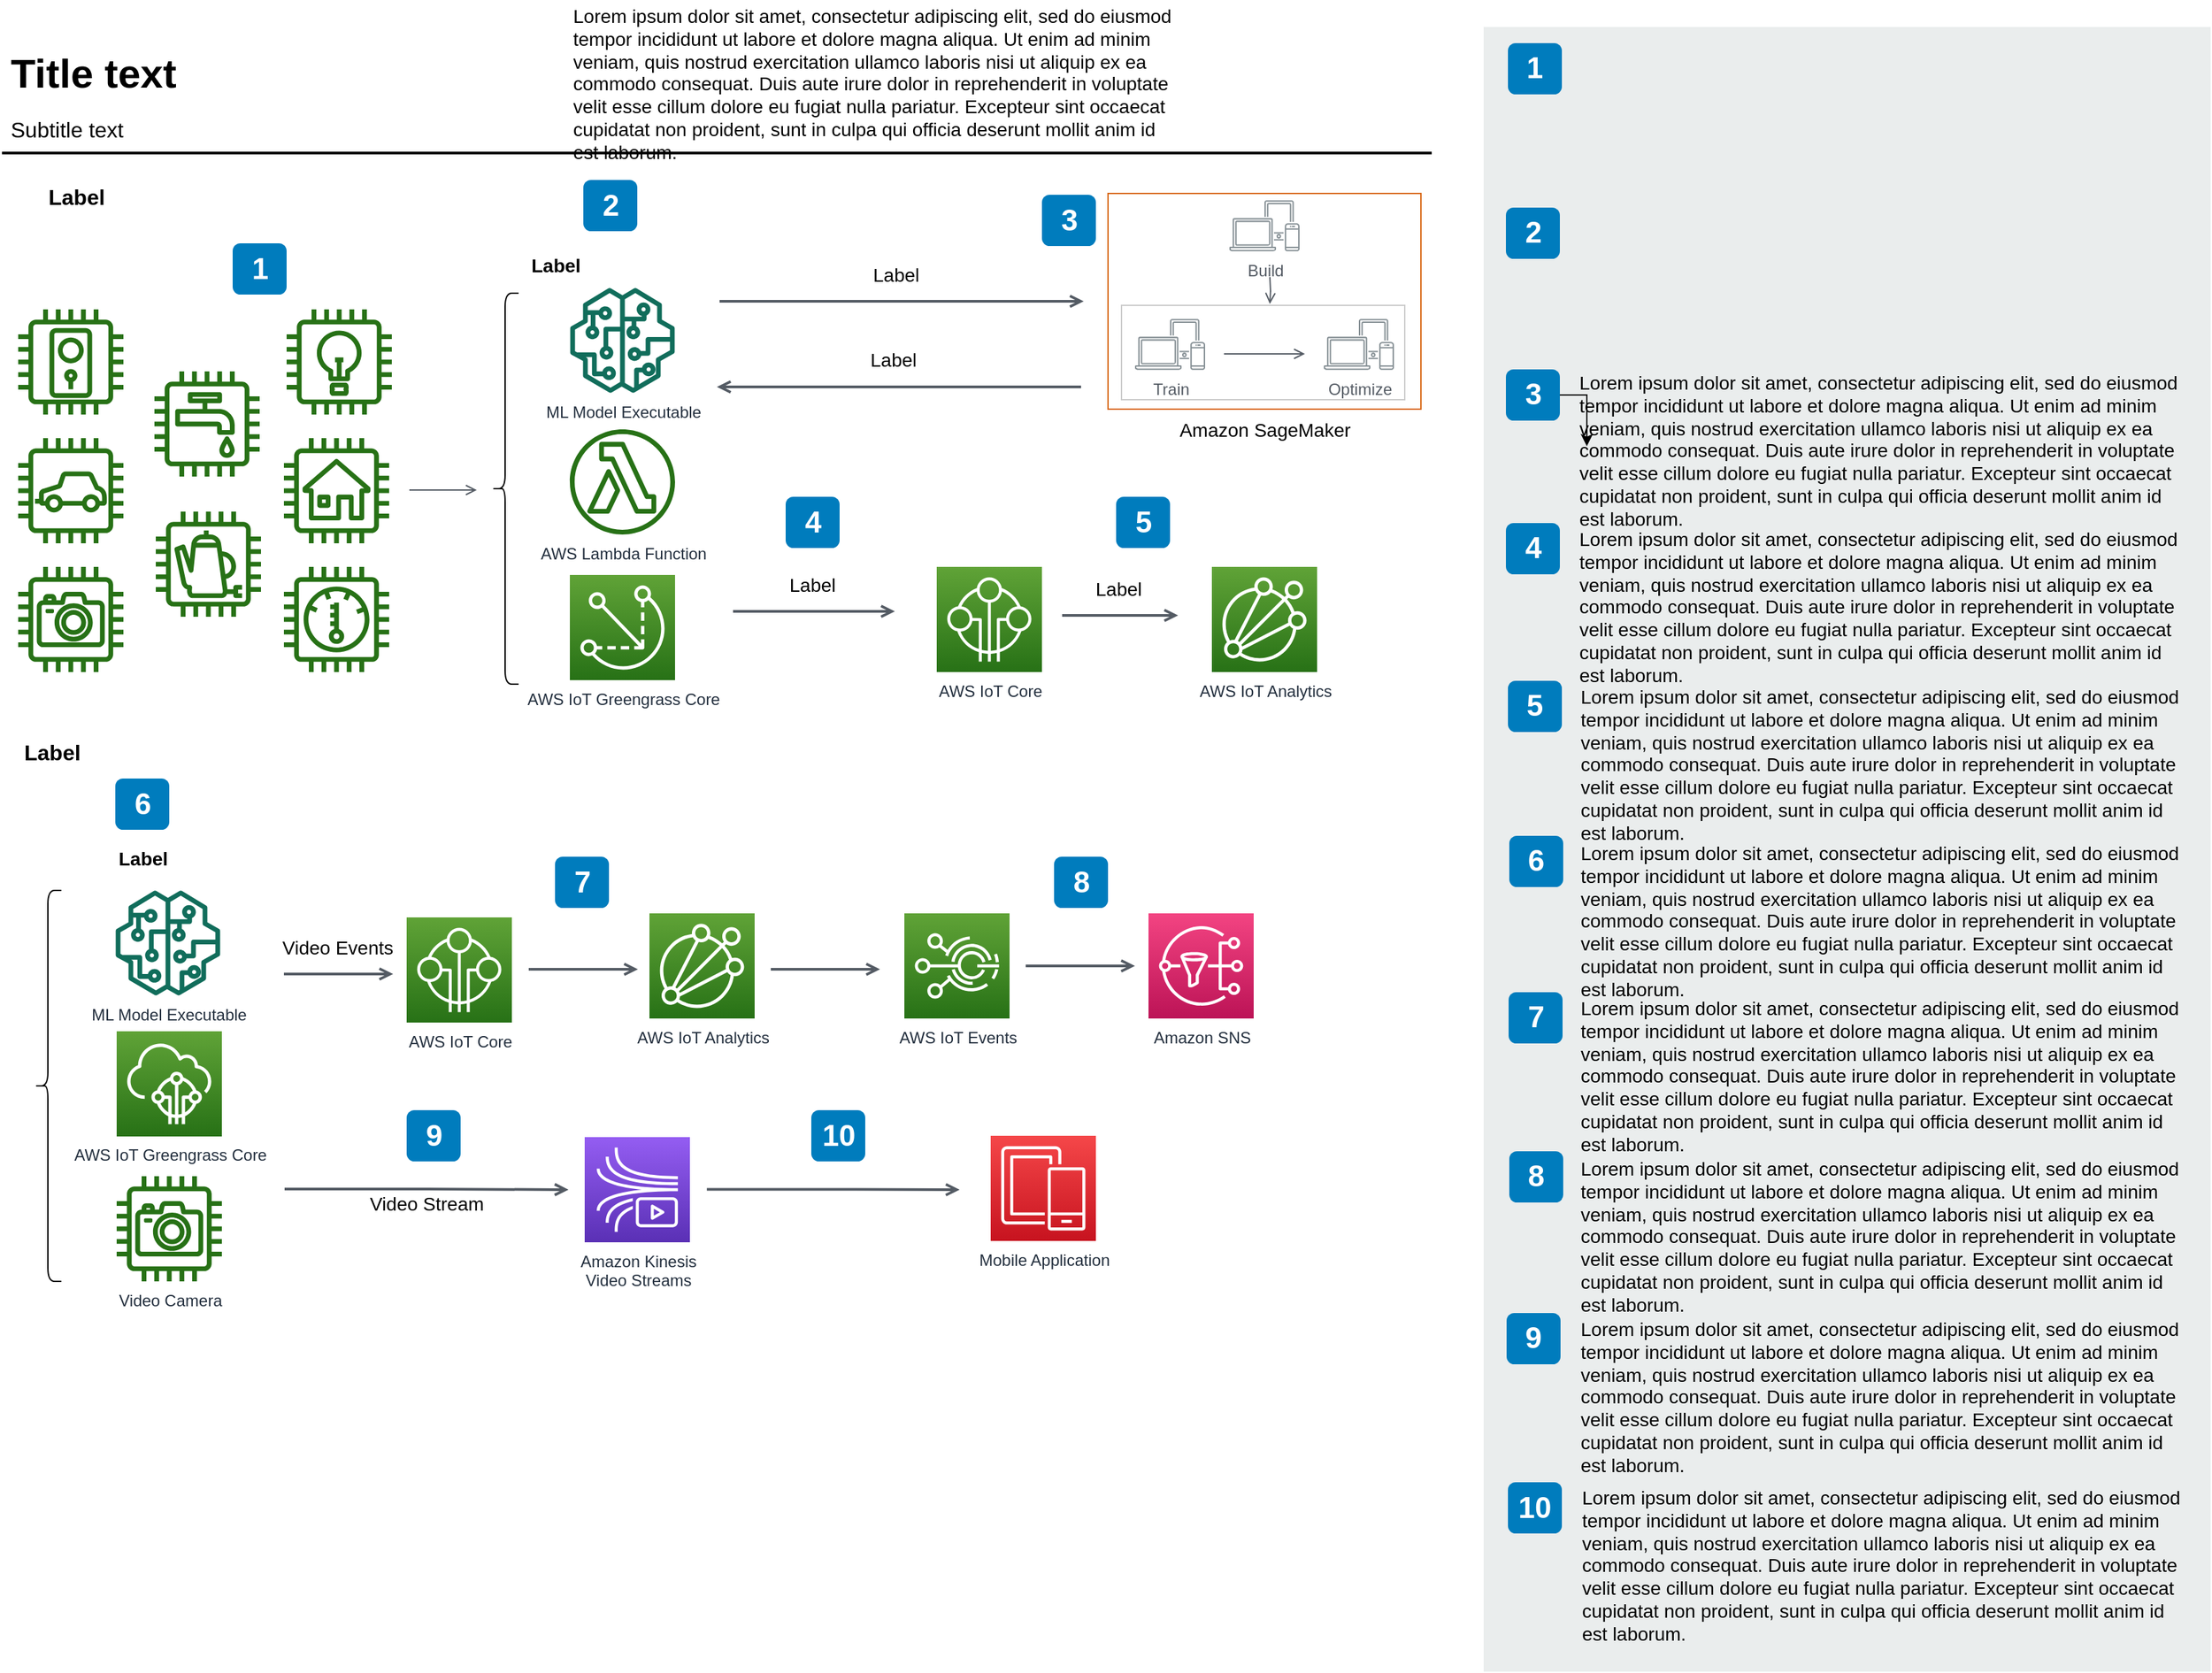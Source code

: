 <mxfile version="13.8.1" type="github" pages="3">
  <diagram id="Ht1M8jgEwFfnCIfOTk4-" name="Page-1">
    <mxGraphModel dx="1460" dy="794" grid="1" gridSize="10" guides="1" tooltips="1" connect="1" arrows="1" fold="1" page="1" pageScale="1" pageWidth="1169" pageHeight="827" math="0" shadow="0">
      <root>
        <mxCell id="0" />
        <mxCell id="1" parent="0" />
        <mxCell id="-QjtrjUzRDEMRZ5MF8oH-14" value="Amazon SageMaker" style="whiteSpace=wrap;html=1;fillColor=none;fontSize=14;fontColor=#000000;dashed=0;fontStyle=0;align=center;verticalAlign=top;strokeColor=#D86613;gradientColor=none;spacingLeft=0;labelPosition=center;verticalLabelPosition=bottom;" parent="1" vertex="1">
          <mxGeometry x="872.5" y="174.5" width="232" height="160" as="geometry" />
        </mxCell>
        <mxCell id="SCVMTBWpLvtzJIhz15lM-34" value="" style="whiteSpace=wrap;html=1;fillColor=none;fontSize=14;fontColor=#000000;dashed=0;fontStyle=0;align=center;verticalAlign=top;strokeColor=#CCCCCC;gradientColor=none;spacingLeft=0;labelPosition=center;verticalLabelPosition=bottom;" parent="1" vertex="1">
          <mxGeometry x="882.5" y="257.5" width="210" height="70" as="geometry" />
        </mxCell>
        <mxCell id="-QjtrjUzRDEMRZ5MF8oH-1" value="" style="outlineConnect=0;fontColor=#232F3E;gradientColor=none;fillColor=#277116;strokeColor=none;dashed=0;verticalLabelPosition=bottom;verticalAlign=top;align=center;html=1;fontSize=12;fontStyle=0;aspect=fixed;pointerEvents=1;shape=mxgraph.aws4.door_lock;" parent="1" vertex="1">
          <mxGeometry x="64.5" y="260.5" width="78" height="78" as="geometry" />
        </mxCell>
        <mxCell id="-QjtrjUzRDEMRZ5MF8oH-2" value="" style="outlineConnect=0;fontColor=#232F3E;gradientColor=none;fillColor=#277116;strokeColor=none;dashed=0;verticalLabelPosition=bottom;verticalAlign=top;align=center;html=1;fontSize=12;fontStyle=0;aspect=fixed;pointerEvents=1;shape=mxgraph.aws4.car;" parent="1" vertex="1">
          <mxGeometry x="64.5" y="356" width="78" height="78" as="geometry" />
        </mxCell>
        <mxCell id="-QjtrjUzRDEMRZ5MF8oH-3" value="" style="outlineConnect=0;fontColor=#232F3E;gradientColor=none;fillColor=#277116;strokeColor=none;dashed=0;verticalLabelPosition=bottom;verticalAlign=top;align=center;html=1;fontSize=12;fontStyle=0;aspect=fixed;pointerEvents=1;shape=mxgraph.aws4.camera;" parent="1" vertex="1">
          <mxGeometry x="64.5" y="451.5" width="78" height="78" as="geometry" />
        </mxCell>
        <mxCell id="-QjtrjUzRDEMRZ5MF8oH-4" value="" style="outlineConnect=0;fontColor=#232F3E;gradientColor=none;fillColor=#277116;strokeColor=none;dashed=0;verticalLabelPosition=bottom;verticalAlign=top;align=center;html=1;fontSize=12;fontStyle=0;aspect=fixed;pointerEvents=1;shape=mxgraph.aws4.utility;" parent="1" vertex="1">
          <mxGeometry x="165.5" y="306.5" width="78" height="78" as="geometry" />
        </mxCell>
        <mxCell id="-QjtrjUzRDEMRZ5MF8oH-5" value="" style="outlineConnect=0;fontColor=#232F3E;gradientColor=none;fillColor=#277116;strokeColor=none;dashed=0;verticalLabelPosition=bottom;verticalAlign=top;align=center;html=1;fontSize=12;fontStyle=0;aspect=fixed;pointerEvents=1;shape=mxgraph.aws4.coffee_pot;" parent="1" vertex="1">
          <mxGeometry x="166.5" y="410.5" width="78" height="78" as="geometry" />
        </mxCell>
        <mxCell id="-QjtrjUzRDEMRZ5MF8oH-6" value="" style="outlineConnect=0;fontColor=#232F3E;gradientColor=none;fillColor=#277116;strokeColor=none;dashed=0;verticalLabelPosition=bottom;verticalAlign=top;align=center;html=1;fontSize=12;fontStyle=0;aspect=fixed;pointerEvents=1;shape=mxgraph.aws4.lightbulb;" parent="1" vertex="1">
          <mxGeometry x="263.5" y="260.5" width="78" height="78" as="geometry" />
        </mxCell>
        <mxCell id="-QjtrjUzRDEMRZ5MF8oH-7" value="" style="outlineConnect=0;fontColor=#232F3E;gradientColor=none;fillColor=#277116;strokeColor=none;dashed=0;verticalLabelPosition=bottom;verticalAlign=top;align=center;html=1;fontSize=12;fontStyle=0;aspect=fixed;pointerEvents=1;shape=mxgraph.aws4.house;" parent="1" vertex="1">
          <mxGeometry x="261.5" y="356" width="78" height="78" as="geometry" />
        </mxCell>
        <mxCell id="-QjtrjUzRDEMRZ5MF8oH-8" value="" style="outlineConnect=0;fontColor=#232F3E;gradientColor=none;fillColor=#277116;strokeColor=none;dashed=0;verticalLabelPosition=bottom;verticalAlign=top;align=center;html=1;fontSize=12;fontStyle=0;aspect=fixed;pointerEvents=1;shape=mxgraph.aws4.thermostat;" parent="1" vertex="1">
          <mxGeometry x="261.5" y="451.5" width="78" height="78" as="geometry" />
        </mxCell>
        <mxCell id="-QjtrjUzRDEMRZ5MF8oH-9" value="1" style="rounded=1;whiteSpace=wrap;html=1;fillColor=#007CBD;strokeColor=none;fontColor=#FFFFFF;fontStyle=1;fontSize=22;" parent="1" vertex="1">
          <mxGeometry x="223.5" y="211.5" width="40" height="38" as="geometry" />
        </mxCell>
        <mxCell id="-QjtrjUzRDEMRZ5MF8oH-10" value="ML Model Executable" style="outlineConnect=0;fontColor=#232F3E;gradientColor=none;fillColor=#116D5B;strokeColor=none;dashed=0;verticalLabelPosition=bottom;verticalAlign=top;align=center;html=1;fontSize=12;fontStyle=0;aspect=fixed;pointerEvents=1;shape=mxgraph.aws4.sagemaker_model;" parent="1" vertex="1">
          <mxGeometry x="473.5" y="244.5" width="78" height="78" as="geometry" />
        </mxCell>
        <mxCell id="-QjtrjUzRDEMRZ5MF8oH-11" value="AWS Lambda Function" style="outlineConnect=0;fontColor=#232F3E;gradientColor=none;fillColor=#277116;strokeColor=none;dashed=0;verticalLabelPosition=bottom;verticalAlign=top;align=center;html=1;fontSize=12;fontStyle=0;aspect=fixed;pointerEvents=1;shape=mxgraph.aws4.lambda_function;" parent="1" vertex="1">
          <mxGeometry x="473.5" y="349.5" width="78" height="78" as="geometry" />
        </mxCell>
        <mxCell id="-QjtrjUzRDEMRZ5MF8oH-12" value="AWS IoT Greengrass Core" style="outlineConnect=0;fontColor=#232F3E;gradientColor=#60A337;gradientDirection=north;fillColor=#277116;strokeColor=#ffffff;dashed=0;verticalLabelPosition=bottom;verticalAlign=top;align=center;html=1;fontSize=12;fontStyle=0;aspect=fixed;shape=mxgraph.aws4.resourceIcon;resIcon=mxgraph.aws4.greengrass;" parent="1" vertex="1">
          <mxGeometry x="473.5" y="457.5" width="78" height="78" as="geometry" />
        </mxCell>
        <mxCell id="-QjtrjUzRDEMRZ5MF8oH-16" value="AWS IoT Core" style="outlineConnect=0;fontColor=#232F3E;gradientColor=#60A337;gradientDirection=north;fillColor=#277116;strokeColor=#ffffff;dashed=0;verticalLabelPosition=bottom;verticalAlign=top;align=center;html=1;fontSize=12;fontStyle=0;aspect=fixed;shape=mxgraph.aws4.resourceIcon;resIcon=mxgraph.aws4.internet_of_things;" parent="1" vertex="1">
          <mxGeometry x="745.5" y="451.5" width="78" height="78" as="geometry" />
        </mxCell>
        <mxCell id="-QjtrjUzRDEMRZ5MF8oH-17" value="AWS IoT Analytics" style="outlineConnect=0;fontColor=#232F3E;gradientColor=#60A337;gradientDirection=north;fillColor=#277116;strokeColor=#ffffff;dashed=0;verticalLabelPosition=bottom;verticalAlign=top;align=center;html=1;fontSize=12;fontStyle=0;aspect=fixed;shape=mxgraph.aws4.resourceIcon;resIcon=mxgraph.aws4.iot_analytics;" parent="1" vertex="1">
          <mxGeometry x="949.5" y="451.5" width="78" height="78" as="geometry" />
        </mxCell>
        <mxCell id="-QjtrjUzRDEMRZ5MF8oH-18" value="ML Model Executable" style="outlineConnect=0;fontColor=#232F3E;gradientColor=none;fillColor=#116D5B;strokeColor=none;dashed=0;verticalLabelPosition=bottom;verticalAlign=top;align=center;html=1;fontSize=12;fontStyle=0;aspect=fixed;pointerEvents=1;shape=mxgraph.aws4.sagemaker_model;" parent="1" vertex="1">
          <mxGeometry x="136.5" y="691.5" width="78" height="78" as="geometry" />
        </mxCell>
        <mxCell id="-QjtrjUzRDEMRZ5MF8oH-19" value="AWS IoT Greengrass Core" style="outlineConnect=0;fontColor=#232F3E;gradientColor=#60A337;gradientDirection=north;fillColor=#277116;strokeColor=#ffffff;dashed=0;verticalLabelPosition=bottom;verticalAlign=top;align=center;html=1;fontSize=12;fontStyle=0;aspect=fixed;shape=mxgraph.aws4.resourceIcon;resIcon=mxgraph.aws4.iot_core;" parent="1" vertex="1">
          <mxGeometry x="137.5" y="796" width="78" height="78" as="geometry" />
        </mxCell>
        <mxCell id="-QjtrjUzRDEMRZ5MF8oH-20" value="Video Camera" style="outlineConnect=0;fontColor=#232F3E;gradientColor=none;fillColor=#277116;strokeColor=none;dashed=0;verticalLabelPosition=bottom;verticalAlign=top;align=center;html=1;fontSize=12;fontStyle=0;aspect=fixed;pointerEvents=1;shape=mxgraph.aws4.camera;" parent="1" vertex="1">
          <mxGeometry x="137.5" y="903.5" width="78" height="78" as="geometry" />
        </mxCell>
        <mxCell id="-QjtrjUzRDEMRZ5MF8oH-21" value="AWS IoT Core" style="outlineConnect=0;fontColor=#232F3E;gradientColor=#60A337;gradientDirection=north;fillColor=#277116;strokeColor=#ffffff;dashed=0;verticalLabelPosition=bottom;verticalAlign=top;align=center;html=1;fontSize=12;fontStyle=0;aspect=fixed;shape=mxgraph.aws4.resourceIcon;resIcon=mxgraph.aws4.internet_of_things;" parent="1" vertex="1">
          <mxGeometry x="352.5" y="711.5" width="78" height="78" as="geometry" />
        </mxCell>
        <mxCell id="-QjtrjUzRDEMRZ5MF8oH-22" value="AWS IoT Analytics" style="outlineConnect=0;fontColor=#232F3E;gradientColor=#60A337;gradientDirection=north;fillColor=#277116;strokeColor=#ffffff;dashed=0;verticalLabelPosition=bottom;verticalAlign=top;align=center;html=1;fontSize=12;fontStyle=0;aspect=fixed;shape=mxgraph.aws4.resourceIcon;resIcon=mxgraph.aws4.iot_analytics;" parent="1" vertex="1">
          <mxGeometry x="532.5" y="708.5" width="78" height="78" as="geometry" />
        </mxCell>
        <mxCell id="-QjtrjUzRDEMRZ5MF8oH-23" value="AWS IoT Events" style="outlineConnect=0;fontColor=#232F3E;gradientColor=#60A337;gradientDirection=north;fillColor=#277116;strokeColor=#ffffff;dashed=0;verticalLabelPosition=bottom;verticalAlign=top;align=center;html=1;fontSize=12;fontStyle=0;aspect=fixed;shape=mxgraph.aws4.resourceIcon;resIcon=mxgraph.aws4.iot_events;" parent="1" vertex="1">
          <mxGeometry x="721.5" y="708.5" width="78" height="78" as="geometry" />
        </mxCell>
        <mxCell id="-QjtrjUzRDEMRZ5MF8oH-24" value="Amazon SNS" style="outlineConnect=0;fontColor=#232F3E;gradientColor=#F34482;gradientDirection=north;fillColor=#BC1356;strokeColor=#ffffff;dashed=0;verticalLabelPosition=bottom;verticalAlign=top;align=center;html=1;fontSize=12;fontStyle=0;aspect=fixed;shape=mxgraph.aws4.resourceIcon;resIcon=mxgraph.aws4.sns;" parent="1" vertex="1">
          <mxGeometry x="902.5" y="708.5" width="78" height="78" as="geometry" />
        </mxCell>
        <mxCell id="-QjtrjUzRDEMRZ5MF8oH-25" value="Amazon Kinesis&lt;br&gt;Video Streams&lt;br&gt;" style="outlineConnect=0;fontColor=#232F3E;gradientColor=#945DF2;gradientDirection=north;fillColor=#5A30B5;strokeColor=#ffffff;dashed=0;verticalLabelPosition=bottom;verticalAlign=top;align=center;html=1;fontSize=12;fontStyle=0;aspect=fixed;shape=mxgraph.aws4.resourceIcon;resIcon=mxgraph.aws4.kinesis_video_streams;" parent="1" vertex="1">
          <mxGeometry x="484.5" y="874.5" width="78" height="78" as="geometry" />
        </mxCell>
        <mxCell id="-QjtrjUzRDEMRZ5MF8oH-26" value="Mobile Application" style="outlineConnect=0;fontColor=#232F3E;gradientColor=#F54749;gradientDirection=north;fillColor=#C7131F;strokeColor=#ffffff;dashed=0;verticalLabelPosition=bottom;verticalAlign=top;align=center;html=1;fontSize=12;fontStyle=0;aspect=fixed;shape=mxgraph.aws4.resourceIcon;resIcon=mxgraph.aws4.mobile;" parent="1" vertex="1">
          <mxGeometry x="785.5" y="873.5" width="78" height="78" as="geometry" />
        </mxCell>
        <mxCell id="-QjtrjUzRDEMRZ5MF8oH-27" value="2" style="rounded=1;whiteSpace=wrap;html=1;fillColor=#007CBD;strokeColor=none;fontColor=#FFFFFF;fontStyle=1;fontSize=22;" parent="1" vertex="1">
          <mxGeometry x="483.5" y="164.5" width="40" height="38" as="geometry" />
        </mxCell>
        <mxCell id="-QjtrjUzRDEMRZ5MF8oH-28" value="3" style="rounded=1;whiteSpace=wrap;html=1;fillColor=#007CBD;strokeColor=none;fontColor=#FFFFFF;fontStyle=1;fontSize=22;" parent="1" vertex="1">
          <mxGeometry x="823.5" y="175.5" width="40" height="38" as="geometry" />
        </mxCell>
        <mxCell id="-QjtrjUzRDEMRZ5MF8oH-29" value="4" style="rounded=1;whiteSpace=wrap;html=1;fillColor=#007CBD;strokeColor=none;fontColor=#FFFFFF;fontStyle=1;fontSize=22;" parent="1" vertex="1">
          <mxGeometry x="633.5" y="399.5" width="40" height="38" as="geometry" />
        </mxCell>
        <mxCell id="-QjtrjUzRDEMRZ5MF8oH-30" value="5" style="rounded=1;whiteSpace=wrap;html=1;fillColor=#007CBD;strokeColor=none;fontColor=#FFFFFF;fontStyle=1;fontSize=22;" parent="1" vertex="1">
          <mxGeometry x="878.5" y="399.5" width="40" height="38" as="geometry" />
        </mxCell>
        <mxCell id="-QjtrjUzRDEMRZ5MF8oH-31" value="6" style="rounded=1;whiteSpace=wrap;html=1;fillColor=#007CBD;strokeColor=none;fontColor=#FFFFFF;fontStyle=1;fontSize=22;" parent="1" vertex="1">
          <mxGeometry x="136.5" y="608.5" width="40" height="38" as="geometry" />
        </mxCell>
        <mxCell id="-QjtrjUzRDEMRZ5MF8oH-32" value="7" style="rounded=1;whiteSpace=wrap;html=1;fillColor=#007CBD;strokeColor=none;fontColor=#FFFFFF;fontStyle=1;fontSize=22;" parent="1" vertex="1">
          <mxGeometry x="462.5" y="666.5" width="40" height="38" as="geometry" />
        </mxCell>
        <mxCell id="-QjtrjUzRDEMRZ5MF8oH-33" value="8" style="rounded=1;whiteSpace=wrap;html=1;fillColor=#007CBD;strokeColor=none;fontColor=#FFFFFF;fontStyle=1;fontSize=22;" parent="1" vertex="1">
          <mxGeometry x="832.5" y="666.5" width="40" height="38" as="geometry" />
        </mxCell>
        <mxCell id="-QjtrjUzRDEMRZ5MF8oH-34" value="9" style="rounded=1;whiteSpace=wrap;html=1;fillColor=#007CBD;strokeColor=none;fontColor=#FFFFFF;fontStyle=1;fontSize=22;" parent="1" vertex="1">
          <mxGeometry x="352.5" y="854.5" width="40" height="38" as="geometry" />
        </mxCell>
        <mxCell id="-QjtrjUzRDEMRZ5MF8oH-35" value="10" style="rounded=1;whiteSpace=wrap;html=1;fillColor=#007CBD;strokeColor=none;fontColor=#FFFFFF;fontStyle=1;fontSize=22;" parent="1" vertex="1">
          <mxGeometry x="652.5" y="854.5" width="40" height="38" as="geometry" />
        </mxCell>
        <mxCell id="-QjtrjUzRDEMRZ5MF8oH-47" value="Title text" style="text;html=1;resizable=0;points=[];autosize=1;align=left;verticalAlign=top;spacingTop=-4;fontSize=30;fontStyle=1" parent="1" vertex="1">
          <mxGeometry x="56.5" y="64.5" width="130" height="40" as="geometry" />
        </mxCell>
        <mxCell id="-QjtrjUzRDEMRZ5MF8oH-48" value="Subtitle text&lt;br style=&quot;font-size: 16px&quot;&gt;" style="text;html=1;resizable=0;points=[];autosize=1;align=left;verticalAlign=top;spacingTop=-4;fontSize=16;" parent="1" vertex="1">
          <mxGeometry x="56.5" y="114.5" width="100" height="20" as="geometry" />
        </mxCell>
        <mxCell id="-QjtrjUzRDEMRZ5MF8oH-49" value="Label" style="text;html=1;resizable=0;points=[];autosize=1;align=left;verticalAlign=top;spacingTop=-4;fontSize=16;fontStyle=1" parent="1" vertex="1">
          <mxGeometry x="84.5" y="164.5" width="50" height="20" as="geometry" />
        </mxCell>
        <mxCell id="SCVMTBWpLvtzJIhz15lM-1" value="" style="line;strokeWidth=2;html=1;fontSize=14;" parent="1" vertex="1">
          <mxGeometry x="52.5" y="139.5" width="1060" height="10" as="geometry" />
        </mxCell>
        <mxCell id="SCVMTBWpLvtzJIhz15lM-2" value="&lt;span&gt;Label&lt;/span&gt;" style="text;html=1;resizable=0;points=[];autosize=1;align=left;verticalAlign=top;spacingTop=-4;fontSize=14;fontStyle=1" parent="1" vertex="1">
          <mxGeometry x="442.5" y="216.5" width="50" height="20" as="geometry" />
        </mxCell>
        <mxCell id="SCVMTBWpLvtzJIhz15lM-3" value="" style="edgeStyle=orthogonalEdgeStyle;html=1;endArrow=open;elbow=vertical;startArrow=none;endFill=0;strokeColor=#545B64;rounded=0;fontSize=14;" parent="1" edge="1">
          <mxGeometry width="100" relative="1" as="geometry">
            <mxPoint x="354.5" y="394.5" as="sourcePoint" />
            <mxPoint x="404.5" y="394.5" as="targetPoint" />
          </mxGeometry>
        </mxCell>
        <mxCell id="SCVMTBWpLvtzJIhz15lM-5" value="" style="shape=curlyBracket;whiteSpace=wrap;html=1;rounded=1;fontSize=14;" parent="1" vertex="1">
          <mxGeometry x="415.5" y="248.5" width="20" height="290" as="geometry" />
        </mxCell>
        <mxCell id="SCVMTBWpLvtzJIhz15lM-17" value="&lt;span&gt;Label&lt;/span&gt;" style="edgeStyle=orthogonalEdgeStyle;html=1;endArrow=open;elbow=vertical;startArrow=none;endFill=0;strokeColor=#545B64;rounded=0;fontSize=14;strokeWidth=2;" parent="1" edge="1">
          <mxGeometry x="-0.037" y="20" width="100" relative="1" as="geometry">
            <mxPoint x="584.5" y="254.5" as="sourcePoint" />
            <mxPoint x="854.5" y="254.5" as="targetPoint" />
            <mxPoint as="offset" />
          </mxGeometry>
        </mxCell>
        <mxCell id="SCVMTBWpLvtzJIhz15lM-18" value="&lt;span&gt;Label&lt;/span&gt;" style="edgeStyle=orthogonalEdgeStyle;html=1;endArrow=none;elbow=vertical;startArrow=open;endFill=0;strokeColor=#545B64;rounded=0;fontSize=14;strokeWidth=2;startFill=0;" parent="1" edge="1">
          <mxGeometry x="-0.037" y="20" width="100" relative="1" as="geometry">
            <mxPoint x="582.5" y="318" as="sourcePoint" />
            <mxPoint x="852.5" y="318" as="targetPoint" />
            <mxPoint as="offset" />
          </mxGeometry>
        </mxCell>
        <mxCell id="SCVMTBWpLvtzJIhz15lM-19" value="&lt;span&gt;Label&lt;/span&gt;" style="edgeStyle=orthogonalEdgeStyle;html=1;endArrow=open;elbow=vertical;startArrow=none;endFill=0;strokeColor=#545B64;rounded=0;fontSize=14;strokeWidth=2;" parent="1" edge="1">
          <mxGeometry x="-0.037" y="20" width="100" relative="1" as="geometry">
            <mxPoint x="594.5" y="484.5" as="sourcePoint" />
            <mxPoint x="714.5" y="484.5" as="targetPoint" />
            <mxPoint as="offset" />
          </mxGeometry>
        </mxCell>
        <mxCell id="SCVMTBWpLvtzJIhz15lM-20" value="&lt;span&gt;Label&lt;/span&gt;" style="edgeStyle=orthogonalEdgeStyle;html=1;endArrow=open;elbow=vertical;startArrow=none;endFill=0;strokeColor=#545B64;rounded=0;fontSize=14;strokeWidth=2;" parent="1" edge="1">
          <mxGeometry x="-0.037" y="20" width="100" relative="1" as="geometry">
            <mxPoint x="838.5" y="487.5" as="sourcePoint" />
            <mxPoint x="924.5" y="487.5" as="targetPoint" />
            <mxPoint as="offset" />
          </mxGeometry>
        </mxCell>
        <mxCell id="SCVMTBWpLvtzJIhz15lM-21" value="Label" style="text;html=1;resizable=0;points=[];autosize=1;align=left;verticalAlign=top;spacingTop=-4;fontSize=16;fontStyle=1" parent="1" vertex="1">
          <mxGeometry x="66.5" y="576.5" width="50" height="20" as="geometry" />
        </mxCell>
        <mxCell id="SCVMTBWpLvtzJIhz15lM-22" value="&lt;span&gt;Label&lt;/span&gt;" style="text;html=1;resizable=0;points=[];autosize=1;align=left;verticalAlign=top;spacingTop=-4;fontSize=14;fontStyle=1" parent="1" vertex="1">
          <mxGeometry x="136.5" y="656.5" width="50" height="20" as="geometry" />
        </mxCell>
        <mxCell id="SCVMTBWpLvtzJIhz15lM-23" value="" style="shape=curlyBracket;whiteSpace=wrap;html=1;rounded=1;fontSize=14;" parent="1" vertex="1">
          <mxGeometry x="76.5" y="691.5" width="20" height="290" as="geometry" />
        </mxCell>
        <mxCell id="SCVMTBWpLvtzJIhz15lM-24" value="Video Events" style="edgeStyle=orthogonalEdgeStyle;html=1;endArrow=open;elbow=vertical;startArrow=none;endFill=0;strokeColor=#545B64;rounded=0;fontSize=14;strokeWidth=2;" parent="1" edge="1">
          <mxGeometry x="-0.037" y="20" width="100" relative="1" as="geometry">
            <mxPoint x="261.5" y="753.5" as="sourcePoint" />
            <mxPoint x="342.5" y="753.5" as="targetPoint" />
            <mxPoint as="offset" />
          </mxGeometry>
        </mxCell>
        <mxCell id="SCVMTBWpLvtzJIhz15lM-25" value="" style="edgeStyle=orthogonalEdgeStyle;html=1;endArrow=open;elbow=vertical;startArrow=none;endFill=0;strokeColor=#545B64;rounded=0;fontSize=14;strokeWidth=2;" parent="1" edge="1">
          <mxGeometry x="-0.037" y="20" width="100" relative="1" as="geometry">
            <mxPoint x="443" y="750" as="sourcePoint" />
            <mxPoint x="524" y="750" as="targetPoint" />
            <mxPoint as="offset" />
          </mxGeometry>
        </mxCell>
        <mxCell id="SCVMTBWpLvtzJIhz15lM-26" value="" style="edgeStyle=orthogonalEdgeStyle;html=1;endArrow=open;elbow=vertical;startArrow=none;endFill=0;strokeColor=#545B64;rounded=0;fontSize=14;strokeWidth=2;" parent="1" edge="1">
          <mxGeometry x="-0.037" y="20" width="100" relative="1" as="geometry">
            <mxPoint x="622.5" y="750" as="sourcePoint" />
            <mxPoint x="703.5" y="750" as="targetPoint" />
            <mxPoint as="offset" />
          </mxGeometry>
        </mxCell>
        <mxCell id="SCVMTBWpLvtzJIhz15lM-27" value="" style="edgeStyle=orthogonalEdgeStyle;html=1;endArrow=open;elbow=vertical;startArrow=none;endFill=0;strokeColor=#545B64;rounded=0;fontSize=14;strokeWidth=2;" parent="1" edge="1">
          <mxGeometry x="-0.037" y="20" width="100" relative="1" as="geometry">
            <mxPoint x="811.5" y="747.5" as="sourcePoint" />
            <mxPoint x="892.5" y="747.5" as="targetPoint" />
            <mxPoint as="offset" />
          </mxGeometry>
        </mxCell>
        <mxCell id="SCVMTBWpLvtzJIhz15lM-28" value="Video Stream" style="edgeStyle=orthogonalEdgeStyle;html=1;endArrow=open;elbow=vertical;startArrow=none;endFill=0;strokeColor=#545B64;rounded=0;fontSize=14;strokeWidth=2;" parent="1" edge="1">
          <mxGeometry x="0.004" y="-11" width="100" relative="1" as="geometry">
            <mxPoint x="262" y="913" as="sourcePoint" />
            <mxPoint x="472.5" y="913.5" as="targetPoint" />
            <mxPoint as="offset" />
            <Array as="points">
              <mxPoint x="367.5" y="913.5" />
            </Array>
          </mxGeometry>
        </mxCell>
        <mxCell id="SCVMTBWpLvtzJIhz15lM-29" value="" style="edgeStyle=orthogonalEdgeStyle;html=1;endArrow=open;elbow=vertical;startArrow=none;endFill=0;strokeColor=#545B64;rounded=0;fontSize=14;strokeWidth=2;" parent="1" edge="1">
          <mxGeometry x="0.004" y="-11" width="100" relative="1" as="geometry">
            <mxPoint x="575.071" y="913.214" as="sourcePoint" />
            <mxPoint x="762.5" y="913.5" as="targetPoint" />
            <mxPoint as="offset" />
            <Array as="points">
              <mxPoint x="680.5" y="913.5" />
            </Array>
          </mxGeometry>
        </mxCell>
        <mxCell id="SCVMTBWpLvtzJIhz15lM-30" value="Build" style="outlineConnect=0;gradientColor=none;fontColor=#545B64;strokeColor=none;fillColor=#879196;dashed=0;verticalLabelPosition=bottom;verticalAlign=top;align=center;html=1;fontSize=12;fontStyle=0;aspect=fixed;shape=mxgraph.aws4.illustration_devices;pointerEvents=1" parent="1" vertex="1">
          <mxGeometry x="962.5" y="179.5" width="52" height="38" as="geometry" />
        </mxCell>
        <mxCell id="SCVMTBWpLvtzJIhz15lM-31" value="Train" style="outlineConnect=0;gradientColor=none;fontColor=#545B64;strokeColor=none;fillColor=#879196;dashed=0;verticalLabelPosition=bottom;verticalAlign=top;align=center;html=1;fontSize=12;fontStyle=0;aspect=fixed;shape=mxgraph.aws4.illustration_devices;pointerEvents=1" parent="1" vertex="1">
          <mxGeometry x="892.5" y="267.5" width="52" height="38" as="geometry" />
        </mxCell>
        <mxCell id="SCVMTBWpLvtzJIhz15lM-32" value="Optimize" style="outlineConnect=0;gradientColor=none;fontColor=#545B64;strokeColor=none;fillColor=#879196;dashed=0;verticalLabelPosition=bottom;verticalAlign=top;align=center;html=1;fontSize=12;fontStyle=0;aspect=fixed;shape=mxgraph.aws4.illustration_devices;pointerEvents=1" parent="1" vertex="1">
          <mxGeometry x="1032.5" y="267.5" width="52" height="38" as="geometry" />
        </mxCell>
        <mxCell id="SCVMTBWpLvtzJIhz15lM-33" value="" style="edgeStyle=orthogonalEdgeStyle;html=1;endArrow=open;elbow=vertical;startArrow=none;endFill=0;strokeColor=#545B64;rounded=0;fontSize=14;" parent="1" edge="1">
          <mxGeometry width="100" relative="1" as="geometry">
            <mxPoint x="958.5" y="293.5" as="sourcePoint" />
            <mxPoint x="1018.5" y="293.5" as="targetPoint" />
          </mxGeometry>
        </mxCell>
        <mxCell id="SCVMTBWpLvtzJIhz15lM-35" value="" style="edgeStyle=orthogonalEdgeStyle;html=1;endArrow=open;elbow=vertical;startArrow=none;endFill=0;strokeColor=#545B64;rounded=0;fontSize=14;" parent="1" edge="1">
          <mxGeometry width="100" relative="1" as="geometry">
            <mxPoint x="992.5" y="236.468" as="sourcePoint" />
            <mxPoint x="992.5" y="256.468" as="targetPoint" />
          </mxGeometry>
        </mxCell>
        <mxCell id="7OVz4w7n9kzEPWy-4BBC-3" value="" style="rounded=0;whiteSpace=wrap;html=1;fillColor=#EAEDED;fontSize=22;fontColor=#FFFFFF;strokeColor=none;labelBackgroundColor=none;" parent="1" vertex="1">
          <mxGeometry x="1151" y="51" width="539" height="1220" as="geometry" />
        </mxCell>
        <mxCell id="7OVz4w7n9kzEPWy-4BBC-4" value="1" style="rounded=1;whiteSpace=wrap;html=1;fillColor=#007CBD;strokeColor=none;fontColor=#FFFFFF;fontStyle=1;fontSize=22;labelBackgroundColor=none;" parent="1" vertex="1">
          <mxGeometry x="1169" y="63" width="40" height="38" as="geometry" />
        </mxCell>
        <mxCell id="7OVz4w7n9kzEPWy-4BBC-5" value="2" style="rounded=1;whiteSpace=wrap;html=1;fillColor=#007CBD;strokeColor=none;fontColor=#FFFFFF;fontStyle=1;fontSize=22;labelBackgroundColor=none;" parent="1" vertex="1">
          <mxGeometry x="1167.5" y="185" width="40" height="38" as="geometry" />
        </mxCell>
        <mxCell id="t4ofRCNg2JGDTpt3AzD--1" value="" style="edgeStyle=orthogonalEdgeStyle;rounded=0;orthogonalLoop=1;jettySize=auto;html=1;" edge="1" parent="1" source="7OVz4w7n9kzEPWy-4BBC-6" target="7OVz4w7n9kzEPWy-4BBC-15">
          <mxGeometry relative="1" as="geometry" />
        </mxCell>
        <mxCell id="7OVz4w7n9kzEPWy-4BBC-6" value="3" style="rounded=1;whiteSpace=wrap;html=1;fillColor=#007CBD;strokeColor=none;fontColor=#FFFFFF;fontStyle=1;fontSize=22;labelBackgroundColor=none;" parent="1" vertex="1">
          <mxGeometry x="1167.5" y="305" width="40" height="38" as="geometry" />
        </mxCell>
        <mxCell id="7OVz4w7n9kzEPWy-4BBC-7" value="4" style="rounded=1;whiteSpace=wrap;html=1;fillColor=#007CBD;strokeColor=none;fontColor=#FFFFFF;fontStyle=1;fontSize=22;labelBackgroundColor=none;" parent="1" vertex="1">
          <mxGeometry x="1167.5" y="419" width="40" height="38" as="geometry" />
        </mxCell>
        <mxCell id="7OVz4w7n9kzEPWy-4BBC-8" value="5" style="rounded=1;whiteSpace=wrap;html=1;fillColor=#007CBD;strokeColor=none;fontColor=#FFFFFF;fontStyle=1;fontSize=22;labelBackgroundColor=none;" parent="1" vertex="1">
          <mxGeometry x="1169" y="536" width="40" height="38" as="geometry" />
        </mxCell>
        <mxCell id="7OVz4w7n9kzEPWy-4BBC-9" value="6" style="rounded=1;whiteSpace=wrap;html=1;fillColor=#007CBD;strokeColor=none;fontColor=#FFFFFF;fontStyle=1;fontSize=22;labelBackgroundColor=none;" parent="1" vertex="1">
          <mxGeometry x="1170" y="651" width="40" height="38" as="geometry" />
        </mxCell>
        <mxCell id="7OVz4w7n9kzEPWy-4BBC-10" value="7" style="rounded=1;whiteSpace=wrap;html=1;fillColor=#007CBD;strokeColor=none;fontColor=#FFFFFF;fontStyle=1;fontSize=22;labelBackgroundColor=none;" parent="1" vertex="1">
          <mxGeometry x="1169.5" y="767" width="40" height="38" as="geometry" />
        </mxCell>
        <mxCell id="7OVz4w7n9kzEPWy-4BBC-11" value="8" style="rounded=1;whiteSpace=wrap;html=1;fillColor=#007CBD;strokeColor=none;fontColor=#FFFFFF;fontStyle=1;fontSize=22;labelBackgroundColor=none;" parent="1" vertex="1">
          <mxGeometry x="1170" y="885" width="40" height="38" as="geometry" />
        </mxCell>
        <mxCell id="7OVz4w7n9kzEPWy-4BBC-12" value="9" style="rounded=1;whiteSpace=wrap;html=1;fillColor=#007CBD;strokeColor=none;fontColor=#FFFFFF;fontStyle=1;fontSize=22;labelBackgroundColor=none;" parent="1" vertex="1">
          <mxGeometry x="1168" y="1005" width="40" height="38" as="geometry" />
        </mxCell>
        <mxCell id="7OVz4w7n9kzEPWy-4BBC-13" value="&lt;span&gt;Lorem ipsum dolor sit amet, consectetur adipiscing elit, sed do eiusmod tempor incididunt ut labore et dolore magna aliqua. Ut enim ad minim veniam, quis nostrud exercitation ullamco laboris nisi ut aliquip ex ea commodo consequat. Duis aute irure dolor in reprehenderit in voluptate velit esse cillum dolore eu fugiat nulla pariatur. Excepteur sint occaecat cupidatat non proident, sunt in culpa qui officia deserunt mollit anim id est laborum.&lt;/span&gt;&lt;br&gt;" style="text;html=1;align=left;verticalAlign=top;spacingTop=-4;fontSize=14;labelBackgroundColor=none;whiteSpace=wrap;" parent="1" vertex="1">
          <mxGeometry x="473.5" y="31.5" width="449" height="118" as="geometry" />
        </mxCell>
        <mxCell id="7OVz4w7n9kzEPWy-4BBC-15" value="&lt;span&gt;Lorem ipsum dolor sit amet, consectetur adipiscing elit, sed do eiusmod tempor incididunt ut labore et dolore magna aliqua. Ut enim ad minim veniam, quis nostrud exercitation ullamco laboris nisi ut aliquip ex ea commodo consequat. Duis aute irure dolor in reprehenderit in voluptate velit esse cillum dolore eu fugiat nulla pariatur. Excepteur sint occaecat cupidatat non proident, sunt in culpa qui officia deserunt mollit anim id est laborum.&lt;/span&gt;&lt;br&gt;" style="text;html=1;align=left;verticalAlign=top;spacingTop=-4;fontSize=14;labelBackgroundColor=none;whiteSpace=wrap;" parent="1" vertex="1">
          <mxGeometry x="1219.5" y="303.5" width="450" height="117" as="geometry" />
        </mxCell>
        <mxCell id="7OVz4w7n9kzEPWy-4BBC-16" value="&lt;span&gt;Lorem ipsum dolor sit amet, consectetur adipiscing elit, sed do eiusmod tempor incididunt ut labore et dolore magna aliqua. Ut enim ad minim veniam, quis nostrud exercitation ullamco laboris nisi ut aliquip ex ea commodo consequat. Duis aute irure dolor in reprehenderit in voluptate velit esse cillum dolore eu fugiat nulla pariatur. Excepteur sint occaecat cupidatat non proident, sunt in culpa qui officia deserunt mollit anim id est laborum.&lt;/span&gt;&lt;br&gt;" style="text;html=1;align=left;verticalAlign=top;spacingTop=-4;fontSize=14;labelBackgroundColor=none;whiteSpace=wrap;" parent="1" vertex="1">
          <mxGeometry x="1219.5" y="419.5" width="450" height="121" as="geometry" />
        </mxCell>
        <mxCell id="7OVz4w7n9kzEPWy-4BBC-17" value="&lt;span&gt;Lorem ipsum dolor sit amet, consectetur adipiscing elit, sed do eiusmod tempor incididunt ut labore et dolore magna aliqua. Ut enim ad minim veniam, quis nostrud exercitation ullamco laboris nisi ut aliquip ex ea commodo consequat. Duis aute irure dolor in reprehenderit in voluptate velit esse cillum dolore eu fugiat nulla pariatur. Excepteur sint occaecat cupidatat non proident, sunt in culpa qui officia deserunt mollit anim id est laborum.&lt;/span&gt;&lt;br&gt;" style="text;html=1;align=left;verticalAlign=top;spacingTop=-4;fontSize=14;labelBackgroundColor=none;whiteSpace=wrap;" parent="1" vertex="1">
          <mxGeometry x="1220.5" y="536.5" width="449" height="114" as="geometry" />
        </mxCell>
        <mxCell id="7OVz4w7n9kzEPWy-4BBC-18" value="&lt;span&gt;Lorem ipsum dolor sit amet, consectetur adipiscing elit, sed do eiusmod tempor incididunt ut labore et dolore magna aliqua. Ut enim ad minim veniam, quis nostrud exercitation ullamco laboris nisi ut aliquip ex ea commodo consequat. Duis aute irure dolor in reprehenderit in voluptate velit esse cillum dolore eu fugiat nulla pariatur. Excepteur sint occaecat cupidatat non proident, sunt in culpa qui officia deserunt mollit anim id est laborum.&lt;/span&gt;&lt;br&gt;" style="text;html=1;align=left;verticalAlign=top;spacingTop=-4;fontSize=14;labelBackgroundColor=none;whiteSpace=wrap;" parent="1" vertex="1">
          <mxGeometry x="1220.5" y="652.5" width="450" height="118" as="geometry" />
        </mxCell>
        <mxCell id="7OVz4w7n9kzEPWy-4BBC-19" value="&lt;span&gt;Lorem ipsum dolor sit amet, consectetur adipiscing elit, sed do eiusmod tempor incididunt ut labore et dolore magna aliqua. Ut enim ad minim veniam, quis nostrud exercitation ullamco laboris nisi ut aliquip ex ea commodo consequat. Duis aute irure dolor in reprehenderit in voluptate velit esse cillum dolore eu fugiat nulla pariatur. Excepteur sint occaecat cupidatat non proident, sunt in culpa qui officia deserunt mollit anim id est laborum.&lt;/span&gt;&lt;br&gt;" style="text;html=1;align=left;verticalAlign=top;spacingTop=-4;fontSize=14;labelBackgroundColor=none;whiteSpace=wrap;" parent="1" vertex="1">
          <mxGeometry x="1220.5" y="767.5" width="449" height="113" as="geometry" />
        </mxCell>
        <mxCell id="7OVz4w7n9kzEPWy-4BBC-20" value="&lt;span&gt;Lorem ipsum dolor sit amet, consectetur adipiscing elit, sed do eiusmod tempor incididunt ut labore et dolore magna aliqua. Ut enim ad minim veniam, quis nostrud exercitation ullamco laboris nisi ut aliquip ex ea commodo consequat. Duis aute irure dolor in reprehenderit in voluptate velit esse cillum dolore eu fugiat nulla pariatur. Excepteur sint occaecat cupidatat non proident, sunt in culpa qui officia deserunt mollit anim id est laborum.&lt;/span&gt;&lt;br&gt;" style="text;html=1;align=left;verticalAlign=top;spacingTop=-4;fontSize=14;labelBackgroundColor=none;whiteSpace=wrap;" parent="1" vertex="1">
          <mxGeometry x="1220.5" y="886.5" width="449" height="124" as="geometry" />
        </mxCell>
        <mxCell id="7OVz4w7n9kzEPWy-4BBC-21" value="&lt;span&gt;Lorem ipsum dolor sit amet, consectetur adipiscing elit, sed do eiusmod tempor incididunt ut labore et dolore magna aliqua. Ut enim ad minim veniam, quis nostrud exercitation ullamco laboris nisi ut aliquip ex ea commodo consequat. Duis aute irure dolor in reprehenderit in voluptate velit esse cillum dolore eu fugiat nulla pariatur. Excepteur sint occaecat cupidatat non proident, sunt in culpa qui officia deserunt mollit anim id est laborum.&lt;/span&gt;&lt;br&gt;" style="text;html=1;align=left;verticalAlign=top;spacingTop=-4;fontSize=14;labelBackgroundColor=none;whiteSpace=wrap;" parent="1" vertex="1">
          <mxGeometry x="1220.5" y="1005.5" width="449" height="115" as="geometry" />
        </mxCell>
        <mxCell id="7OVz4w7n9kzEPWy-4BBC-22" value="10" style="rounded=1;whiteSpace=wrap;html=1;fillColor=#007CBD;strokeColor=none;fontColor=#FFFFFF;fontStyle=1;fontSize=22;labelBackgroundColor=none;" parent="1" vertex="1">
          <mxGeometry x="1169" y="1130.5" width="40" height="38" as="geometry" />
        </mxCell>
        <mxCell id="7OVz4w7n9kzEPWy-4BBC-23" value="&lt;span&gt;Lorem ipsum dolor sit amet, consectetur adipiscing elit, sed do eiusmod tempor incididunt ut labore et dolore magna aliqua. Ut enim ad minim veniam, quis nostrud exercitation ullamco laboris nisi ut aliquip ex ea commodo consequat. Duis aute irure dolor in reprehenderit in voluptate velit esse cillum dolore eu fugiat nulla pariatur. Excepteur sint occaecat cupidatat non proident, sunt in culpa qui officia deserunt mollit anim id est laborum.&lt;/span&gt;&lt;br&gt;" style="text;html=1;align=left;verticalAlign=top;spacingTop=-4;fontSize=14;labelBackgroundColor=none;whiteSpace=wrap;" parent="1" vertex="1">
          <mxGeometry x="1221.5" y="1131" width="449" height="115" as="geometry" />
        </mxCell>
      </root>
    </mxGraphModel>
  </diagram>
  <diagram id="DGWB0BznINM3LNl3tufz" name="VM Vs Container">
    <mxGraphModel dx="1460" dy="794" grid="1" gridSize="10" guides="1" tooltips="1" connect="1" arrows="1" fold="1" page="1" pageScale="1" pageWidth="850" pageHeight="1100" math="0" shadow="0">
      <root>
        <mxCell id="kyDqKszKugS3sy3nD4lF-0" />
        <mxCell id="kyDqKszKugS3sy3nD4lF-1" parent="kyDqKszKugS3sy3nD4lF-0" />
        <mxCell id="bHIcWcPqwZpYIcdL-W17-55" value="" style="rounded=0;whiteSpace=wrap;html=1;glass=1;fillColor=#FFFFFF;shadow=1;sketch=1;" vertex="1" parent="kyDqKszKugS3sy3nD4lF-1">
          <mxGeometry x="45" y="110" width="850" height="640" as="geometry" />
        </mxCell>
        <mxCell id="kyDqKszKugS3sy3nD4lF-6" value="" style="rounded=0;whiteSpace=wrap;html=1;glass=0;fillColor=#67AB9F;gradientColor=#ffffff;" vertex="1" parent="kyDqKszKugS3sy3nD4lF-1">
          <mxGeometry x="82" y="220" width="70" height="280" as="geometry" />
        </mxCell>
        <mxCell id="kyDqKszKugS3sy3nD4lF-7" value="" style="rounded=0;whiteSpace=wrap;html=1;glass=0;fillColor=#67AB9F;gradientColor=#ffffff;" vertex="1" parent="kyDqKszKugS3sy3nD4lF-1">
          <mxGeometry x="202" y="220" width="70" height="280" as="geometry" />
        </mxCell>
        <mxCell id="kyDqKszKugS3sy3nD4lF-8" value="" style="rounded=0;whiteSpace=wrap;html=1;glass=0;fillColor=#67AB9F;gradientColor=#ffffff;" vertex="1" parent="kyDqKszKugS3sy3nD4lF-1">
          <mxGeometry x="322" y="220" width="70" height="280" as="geometry" />
        </mxCell>
        <mxCell id="kyDqKszKugS3sy3nD4lF-9" value="&lt;b&gt;Guest OS&lt;/b&gt;" style="rounded=0;whiteSpace=wrap;html=1;glass=0;fillColor=#f0a30a;gradientDirection=north;strokeColor=#BD7000;fontColor=#ffffff;gradientColor=#ffffff;" vertex="1" parent="kyDqKszKugS3sy3nD4lF-1">
          <mxGeometry x="82" y="390" width="70" height="110" as="geometry" />
        </mxCell>
        <mxCell id="kyDqKszKugS3sy3nD4lF-11" value="" style="rounded=0;whiteSpace=wrap;html=1;glass=0;fillColor=#f0a30a;strokeColor=#BD7000;fontColor=#ffffff;" vertex="1" parent="kyDqKszKugS3sy3nD4lF-1">
          <mxGeometry x="322" y="390" width="70" height="110" as="geometry" />
        </mxCell>
        <mxCell id="kyDqKszKugS3sy3nD4lF-12" value="Bin/Libs" style="rounded=0;whiteSpace=wrap;html=1;glass=0;fillColor=#ffcc99;gradientDirection=north;strokeColor=#36393d;gradientColor=#ffffff;" vertex="1" parent="kyDqKszKugS3sy3nD4lF-1">
          <mxGeometry x="82" y="310" width="70" height="80" as="geometry" />
        </mxCell>
        <mxCell id="kyDqKszKugS3sy3nD4lF-13" value="&lt;span&gt;Bin/Libs&lt;/span&gt;" style="rounded=0;whiteSpace=wrap;html=1;glass=0;fillColor=#ffcc99;strokeColor=#36393d;gradientDirection=north;gradientColor=#ffffff;" vertex="1" parent="kyDqKszKugS3sy3nD4lF-1">
          <mxGeometry x="202" y="310" width="70" height="80" as="geometry" />
        </mxCell>
        <mxCell id="bHIcWcPqwZpYIcdL-W17-0" value="&lt;b&gt;Guest OS&lt;/b&gt;" style="rounded=0;whiteSpace=wrap;html=1;glass=0;fillColor=#f0a30a;gradientDirection=north;strokeColor=#BD7000;fontColor=#ffffff;" vertex="1" parent="kyDqKszKugS3sy3nD4lF-1">
          <mxGeometry x="82" y="220" width="70" height="90" as="geometry" />
        </mxCell>
        <mxCell id="bHIcWcPqwZpYIcdL-W17-1" value="&lt;b&gt;Guest OS&lt;/b&gt;" style="rounded=0;whiteSpace=wrap;html=1;glass=0;fillColor=#f0a30a;gradientDirection=north;strokeColor=#BD7000;fontColor=#ffffff;" vertex="1" parent="kyDqKszKugS3sy3nD4lF-1">
          <mxGeometry x="202" y="220" width="70" height="90" as="geometry" />
        </mxCell>
        <mxCell id="bHIcWcPqwZpYIcdL-W17-5" value="&lt;b&gt;Guest OS&lt;/b&gt;" style="rounded=0;whiteSpace=wrap;html=1;glass=0;fillColor=#f0a30a;gradientDirection=north;strokeColor=#BD7000;fontColor=#ffffff;" vertex="1" parent="kyDqKszKugS3sy3nD4lF-1">
          <mxGeometry x="82" y="220" width="70" height="90" as="geometry" />
        </mxCell>
        <mxCell id="bHIcWcPqwZpYIcdL-W17-6" value="&lt;b&gt;Guest OS&lt;/b&gt;" style="rounded=0;whiteSpace=wrap;html=1;glass=0;fillColor=#f0a30a;gradientDirection=north;strokeColor=#BD7000;fontColor=#ffffff;gradientColor=#ffffff;" vertex="1" parent="kyDqKszKugS3sy3nD4lF-1">
          <mxGeometry x="82" y="390" width="70" height="110" as="geometry" />
        </mxCell>
        <mxCell id="bHIcWcPqwZpYIcdL-W17-7" value="Bin/Libs" style="rounded=0;whiteSpace=wrap;html=1;glass=0;fillColor=#ffcc99;gradientDirection=north;strokeColor=#36393d;gradientColor=#ffffff;" vertex="1" parent="kyDqKszKugS3sy3nD4lF-1">
          <mxGeometry x="82" y="310" width="70" height="80" as="geometry" />
        </mxCell>
        <mxCell id="bHIcWcPqwZpYIcdL-W17-13" value="" style="group;rounded=0;glass=0;strokeColor=#001DBC;fontColor=#ffffff;fillColor=#0050ef;" vertex="1" connectable="0" parent="kyDqKszKugS3sy3nD4lF-1">
          <mxGeometry x="72" y="189" width="330" height="330" as="geometry" />
        </mxCell>
        <mxCell id="bHIcWcPqwZpYIcdL-W17-3" value="Virtual Machine" style="text;html=1;resizable=0;autosize=1;align=center;verticalAlign=middle;points=[];fillColor=none;strokeColor=none;rounded=0;glass=0;" vertex="1" parent="bHIcWcPqwZpYIcdL-W17-13">
          <mxGeometry x="115" y="11" width="100" height="20" as="geometry" />
        </mxCell>
        <mxCell id="bHIcWcPqwZpYIcdL-W17-53" value="" style="group" vertex="1" connectable="0" parent="bHIcWcPqwZpYIcdL-W17-13">
          <mxGeometry width="330" height="330" as="geometry" />
        </mxCell>
        <mxCell id="kyDqKszKugS3sy3nD4lF-18" value="" style="whiteSpace=wrap;html=1;aspect=fixed;glass=0;fillColor=#cce5ff;strokeColor=#36393d;" vertex="1" parent="bHIcWcPqwZpYIcdL-W17-53">
          <mxGeometry width="330" height="330" as="geometry" />
        </mxCell>
        <mxCell id="kyDqKszKugS3sy3nD4lF-14" value="&lt;span&gt;Bin/Libs&lt;/span&gt;" style="rounded=0;whiteSpace=wrap;html=1;glass=0;fillColor=#f8cecc;strokeColor=#b85450;gradientDirection=north;gradientColor=#ffffff;" vertex="1" parent="bHIcWcPqwZpYIcdL-W17-53">
          <mxGeometry x="250" y="140" width="70" height="80" as="geometry" />
        </mxCell>
        <mxCell id="kyDqKszKugS3sy3nD4lF-16" value="&lt;b&gt;&lt;font color=&quot;#000000&quot;&gt;Guest OS&lt;/font&gt;&lt;/b&gt;" style="rounded=0;whiteSpace=wrap;html=1;glass=0;fillColor=#f0a30a;gradientDirection=north;strokeColor=#BD7000;fontColor=#ffffff;gradientColor=#ffffff;" vertex="1" parent="bHIcWcPqwZpYIcdL-W17-53">
          <mxGeometry x="130" y="220" width="70" height="110" as="geometry" />
        </mxCell>
        <mxCell id="kyDqKszKugS3sy3nD4lF-17" value="&lt;b&gt;&lt;font color=&quot;#000000&quot;&gt;Guest OS&lt;/font&gt;&lt;/b&gt;" style="rounded=0;whiteSpace=wrap;html=1;glass=0;fillColor=#f0a30a;gradientDirection=north;strokeColor=#BD7000;fontColor=#ffffff;gradientColor=#ffffff;" vertex="1" parent="bHIcWcPqwZpYIcdL-W17-53">
          <mxGeometry x="250" y="220" width="70" height="110" as="geometry" />
        </mxCell>
        <mxCell id="bHIcWcPqwZpYIcdL-W17-8" value="&lt;b&gt;App-1&lt;/b&gt;" style="rounded=1;whiteSpace=wrap;html=1;glass=0;gradientDirection=south;strokeColor=#9673a6;gradientColor=#C3ABD0;fillColor=#3399FF;" vertex="1" parent="bHIcWcPqwZpYIcdL-W17-53">
          <mxGeometry x="10" y="50" width="70" height="90" as="geometry" />
        </mxCell>
        <mxCell id="bHIcWcPqwZpYIcdL-W17-9" value="&lt;b&gt;&lt;font color=&quot;#080808&quot;&gt;Guest OS&lt;/font&gt;&lt;/b&gt;" style="rounded=0;whiteSpace=wrap;html=1;glass=0;fillColor=#f0a30a;gradientDirection=north;strokeColor=#BD7000;fontColor=#ffffff;gradientColor=#ffffff;" vertex="1" parent="bHIcWcPqwZpYIcdL-W17-53">
          <mxGeometry x="10" y="220" width="70" height="110" as="geometry" />
        </mxCell>
        <mxCell id="bHIcWcPqwZpYIcdL-W17-10" value="Bin/Libs" style="rounded=0;whiteSpace=wrap;html=1;glass=0;fillColor=#f8cecc;gradientDirection=north;strokeColor=#b85450;gradientColor=#ffffff;" vertex="1" parent="bHIcWcPqwZpYIcdL-W17-53">
          <mxGeometry x="10" y="140" width="70" height="80" as="geometry" />
        </mxCell>
        <mxCell id="bHIcWcPqwZpYIcdL-W17-11" value="&lt;span&gt;Bin/Libs&lt;/span&gt;" style="rounded=0;whiteSpace=wrap;html=1;glass=0;fillColor=#f8cecc;strokeColor=#b85450;gradientDirection=north;gradientColor=#ffffff;" vertex="1" parent="bHIcWcPqwZpYIcdL-W17-53">
          <mxGeometry x="130" y="140" width="70" height="80" as="geometry" />
        </mxCell>
        <mxCell id="bHIcWcPqwZpYIcdL-W17-48" value="&lt;b&gt;App-1&lt;/b&gt;" style="rounded=1;whiteSpace=wrap;html=1;glass=0;gradientDirection=south;strokeColor=#9673a6;gradientColor=#C3ABD0;fillColor=#3399FF;" vertex="1" parent="bHIcWcPqwZpYIcdL-W17-53">
          <mxGeometry x="130" y="50" width="70" height="90" as="geometry" />
        </mxCell>
        <mxCell id="bHIcWcPqwZpYIcdL-W17-49" value="&lt;b&gt;App-1&lt;/b&gt;" style="rounded=1;whiteSpace=wrap;html=1;glass=0;gradientDirection=south;strokeColor=#9673a6;gradientColor=#C3ABD0;fillColor=#3399FF;" vertex="1" parent="bHIcWcPqwZpYIcdL-W17-53">
          <mxGeometry x="250" y="50" width="70" height="90" as="geometry" />
        </mxCell>
        <mxCell id="bHIcWcPqwZpYIcdL-W17-56" value="&lt;b&gt;&lt;u&gt;Virtual Machine&amp;nbsp;&lt;/u&gt;&lt;/b&gt;" style="text;html=1;resizable=0;autosize=1;align=center;verticalAlign=middle;points=[];fillColor=none;strokeColor=none;rounded=0;glass=0;" vertex="1" parent="bHIcWcPqwZpYIcdL-W17-53">
          <mxGeometry x="95" y="11" width="110" height="20" as="geometry" />
        </mxCell>
        <mxCell id="bHIcWcPqwZpYIcdL-W17-18" value="" style="group" vertex="1" connectable="0" parent="kyDqKszKugS3sy3nD4lF-1">
          <mxGeometry x="72" y="520" width="330" height="160" as="geometry" />
        </mxCell>
        <mxCell id="kyDqKszKugS3sy3nD4lF-4" value="&lt;b&gt;&lt;font color=&quot;#000000&quot;&gt;Hyper Visor&lt;/font&gt;&lt;/b&gt;" style="rounded=1;whiteSpace=wrap;html=1;fillColor=#76608a;gradientDirection=north;strokeColor=#432D57;fontColor=#ffffff;gradientColor=#ffffff;" vertex="1" parent="bHIcWcPqwZpYIcdL-W17-18">
          <mxGeometry width="330" height="40" as="geometry" />
        </mxCell>
        <mxCell id="bHIcWcPqwZpYIcdL-W17-14" value="" style="group" vertex="1" connectable="0" parent="bHIcWcPqwZpYIcdL-W17-18">
          <mxGeometry y="40" width="330" height="120" as="geometry" />
        </mxCell>
        <mxCell id="kyDqKszKugS3sy3nD4lF-3" value="&lt;b&gt;&lt;font color=&quot;#000000&quot;&gt;Host OS&lt;/font&gt;&lt;/b&gt;" style="rounded=1;whiteSpace=wrap;html=1;fillColor=#f0a30a;gradientDirection=north;glass=0;strokeColor=#BD7000;fontColor=#ffffff;gradientColor=#ffffff;" vertex="1" parent="bHIcWcPqwZpYIcdL-W17-14">
          <mxGeometry width="330" height="60" as="geometry" />
        </mxCell>
        <mxCell id="kyDqKszKugS3sy3nD4lF-15" value="&lt;b&gt;Server Infrastructure&amp;nbsp;&lt;/b&gt;" style="rounded=1;whiteSpace=wrap;html=1;fillColor=#cdeb8b;gradientDirection=south;glass=0;strokeColor=#36393d;gradientColor=#B3B3B3;" vertex="1" parent="bHIcWcPqwZpYIcdL-W17-14">
          <mxGeometry y="60" width="330" height="60" as="geometry" />
        </mxCell>
        <mxCell id="bHIcWcPqwZpYIcdL-W17-23" value="Virtual Machine Vs Containers&amp;nbsp;" style="rounded=1;whiteSpace=wrap;html=1;glass=0;gradientColor=#E1D5E7;fillColor=#FFFFFF;" vertex="1" parent="kyDqKszKugS3sy3nD4lF-1">
          <mxGeometry x="95" y="120" width="750" height="60" as="geometry" />
        </mxCell>
        <mxCell id="bHIcWcPqwZpYIcdL-W17-54" value="" style="group" vertex="1" connectable="0" parent="kyDqKszKugS3sy3nD4lF-1">
          <mxGeometry x="515" y="420" width="360" height="260" as="geometry" />
        </mxCell>
        <mxCell id="bHIcWcPqwZpYIcdL-W17-15" value="" style="group" vertex="1" connectable="0" parent="bHIcWcPqwZpYIcdL-W17-54">
          <mxGeometry y="140" width="360" height="120" as="geometry" />
        </mxCell>
        <mxCell id="bHIcWcPqwZpYIcdL-W17-16" value="&lt;b&gt;&lt;font color=&quot;#000000&quot;&gt;Host OS&lt;/font&gt;&lt;/b&gt;" style="rounded=1;whiteSpace=wrap;html=1;fillColor=#f0a30a;gradientDirection=north;glass=0;strokeColor=#BD7000;fontColor=#ffffff;gradientColor=#ffffff;" vertex="1" parent="bHIcWcPqwZpYIcdL-W17-15">
          <mxGeometry width="360" height="60" as="geometry" />
        </mxCell>
        <mxCell id="bHIcWcPqwZpYIcdL-W17-17" value="&lt;b&gt;Server Infrastructure&amp;nbsp;&lt;/b&gt;" style="rounded=1;whiteSpace=wrap;html=1;fillColor=#cdeb8b;gradientDirection=south;glass=0;strokeColor=#36393d;gradientColor=#B3B3B3;" vertex="1" parent="bHIcWcPqwZpYIcdL-W17-15">
          <mxGeometry y="60" width="360" height="60" as="geometry" />
        </mxCell>
        <mxCell id="bHIcWcPqwZpYIcdL-W17-36" value="Bin/Libs" style="rounded=1;whiteSpace=wrap;html=1;glass=0;fillColor=#f8cecc;gradientDirection=north;strokeColor=#b85450;gradientColor=#ffffff;" vertex="1" parent="bHIcWcPqwZpYIcdL-W17-54">
          <mxGeometry y="90" width="130" height="50" as="geometry" />
        </mxCell>
        <mxCell id="bHIcWcPqwZpYIcdL-W17-37" value="Bin/Libs" style="rounded=1;whiteSpace=wrap;html=1;glass=0;fillColor=#f8cecc;gradientDirection=north;strokeColor=#b85450;gradientColor=#ffffff;" vertex="1" parent="bHIcWcPqwZpYIcdL-W17-54">
          <mxGeometry x="140" y="90" width="140" height="50" as="geometry" />
        </mxCell>
        <mxCell id="bHIcWcPqwZpYIcdL-W17-41" value="&lt;b&gt;&lt;sub&gt;App1&lt;/sub&gt;&lt;/b&gt;" style="rounded=1;whiteSpace=wrap;html=1;glass=0;gradientDirection=south;strokeColor=#9673a6;gradientColor=#E1D5E7;align=left;fillColor=#3399FF;" vertex="1" parent="bHIcWcPqwZpYIcdL-W17-54">
          <mxGeometry width="30" height="90" as="geometry" />
        </mxCell>
        <mxCell id="bHIcWcPqwZpYIcdL-W17-42" value="&lt;b&gt;&lt;sub&gt;App 1&lt;/sub&gt;&lt;/b&gt;" style="rounded=1;whiteSpace=wrap;html=1;glass=0;gradientDirection=south;strokeColor=#9673a6;gradientColor=#E1D5E7;align=left;fillColor=#3399FF;" vertex="1" parent="bHIcWcPqwZpYIcdL-W17-54">
          <mxGeometry x="142" width="30" height="90" as="geometry" />
        </mxCell>
        <mxCell id="bHIcWcPqwZpYIcdL-W17-43" value="&lt;b&gt;&lt;sub&gt;App2&lt;/sub&gt;&lt;/b&gt;" style="rounded=1;whiteSpace=wrap;html=1;glass=0;gradientDirection=south;strokeColor=#9673a6;gradientColor=#E1D5E7;align=left;fillColor=#3399FF;" vertex="1" parent="bHIcWcPqwZpYIcdL-W17-54">
          <mxGeometry x="46" width="30" height="90" as="geometry" />
        </mxCell>
        <mxCell id="bHIcWcPqwZpYIcdL-W17-44" value="&lt;b&gt;&lt;sub&gt;App 3&lt;/sub&gt;&lt;/b&gt;" style="rounded=1;whiteSpace=wrap;html=1;glass=0;gradientDirection=south;strokeColor=#9673a6;gradientColor=#E1D5E7;align=left;fillColor=#3399FF;" vertex="1" parent="bHIcWcPqwZpYIcdL-W17-54">
          <mxGeometry x="90" width="30" height="90" as="geometry" />
        </mxCell>
        <mxCell id="bHIcWcPqwZpYIcdL-W17-45" value="&lt;b&gt;&lt;sub&gt;App 4&lt;/sub&gt;&lt;/b&gt;" style="rounded=1;whiteSpace=wrap;html=1;glass=0;gradientDirection=south;strokeColor=#9673a6;gradientColor=#E1D5E7;align=left;fillColor=#3399FF;" vertex="1" parent="bHIcWcPqwZpYIcdL-W17-54">
          <mxGeometry x="250" width="30" height="90" as="geometry" />
        </mxCell>
        <mxCell id="bHIcWcPqwZpYIcdL-W17-46" value="&lt;b&gt;&lt;sub&gt;App 2&lt;/sub&gt;&lt;/b&gt;" style="rounded=1;whiteSpace=wrap;html=1;glass=0;gradientDirection=south;strokeColor=#9673a6;gradientColor=#E1D5E7;align=left;fillColor=#3399FF;" vertex="1" parent="bHIcWcPqwZpYIcdL-W17-54">
          <mxGeometry x="178" width="30" height="90" as="geometry" />
        </mxCell>
        <mxCell id="bHIcWcPqwZpYIcdL-W17-47" value="&lt;b&gt;&lt;sub&gt;App 3&lt;/sub&gt;&lt;/b&gt;" style="rounded=1;whiteSpace=wrap;html=1;glass=0;gradientDirection=south;strokeColor=#9673a6;gradientColor=#E1D5E7;align=left;fillColor=#3399FF;" vertex="1" parent="bHIcWcPqwZpYIcdL-W17-54">
          <mxGeometry x="215" width="30" height="90" as="geometry" />
        </mxCell>
        <mxCell id="6JbyQQnrYKDJZ0UKh6eg-0" value="&lt;b&gt;&lt;sub&gt;App1&lt;/sub&gt;&lt;/b&gt;" style="rounded=1;whiteSpace=wrap;html=1;glass=0;gradientDirection=south;strokeColor=#9673a6;gradientColor=#E1D5E7;align=left;fillColor=#3399FF;" vertex="1" parent="bHIcWcPqwZpYIcdL-W17-54">
          <mxGeometry width="30" height="90" as="geometry" />
        </mxCell>
        <mxCell id="6JbyQQnrYKDJZ0UKh6eg-1" value="&lt;b&gt;&lt;sub&gt;App2&lt;/sub&gt;&lt;/b&gt;" style="rounded=1;whiteSpace=wrap;html=1;glass=0;gradientDirection=south;strokeColor=#9673a6;gradientColor=#E1D5E7;align=left;fillColor=#3399FF;" vertex="1" parent="bHIcWcPqwZpYIcdL-W17-54">
          <mxGeometry x="46" width="30" height="90" as="geometry" />
        </mxCell>
        <mxCell id="dMZ3dkn6GBFQEtiERYAv-0" value="" style="group" vertex="1" connectable="0" parent="bHIcWcPqwZpYIcdL-W17-54">
          <mxGeometry x="290" width="70" height="140" as="geometry" />
        </mxCell>
        <mxCell id="bHIcWcPqwZpYIcdL-W17-38" value="" style="rounded=1;whiteSpace=wrap;html=1;glass=0;fillColor=#60a917;gradientDirection=south;strokeColor=#2D7600;fontColor=#ffffff;gradientColor=#99CCFF;" vertex="1" parent="dMZ3dkn6GBFQEtiERYAv-0">
          <mxGeometry width="70" height="140" as="geometry" />
        </mxCell>
        <mxCell id="BT9AcweuOjdm2NpgEXRj-3" value="" style="aspect=fixed;html=1;points=[];align=center;image;fontSize=12;image=img/lib/mscae/Docker.svg;rounded=1;glass=0;fillColor=#FFFFFF;gradientColor=none;" vertex="1" parent="dMZ3dkn6GBFQEtiERYAv-0">
          <mxGeometry x="10" y="54" width="50" height="41" as="geometry" />
        </mxCell>
        <mxCell id="2RaWeisrTVGtAkEOiD9W-0" value="" style="rounded=0;whiteSpace=wrap;html=1;fillColor=#EAEDED;fontSize=22;fontColor=#FFFFFF;strokeColor=none;labelBackgroundColor=none;" vertex="1" parent="kyDqKszKugS3sy3nD4lF-1">
          <mxGeometry x="945" y="120" width="445" height="250" as="geometry" />
        </mxCell>
        <mxCell id="7nLyYLvclr_Cwdo7xorj-0" value="1" style="rounded=1;whiteSpace=wrap;html=1;fillColor=#007CBD;strokeColor=none;fontColor=#FFFFFF;fontStyle=1;fontSize=22;labelBackgroundColor=none;" vertex="1" parent="kyDqKszKugS3sy3nD4lF-1">
          <mxGeometry x="965" y="160" width="40" height="38" as="geometry" />
        </mxCell>
        <mxCell id="bnwkZBaLwuNeR5rry-iJ-0" value="2" style="rounded=1;whiteSpace=wrap;html=1;fillColor=#007CBD;strokeColor=none;fontColor=#FFFFFF;fontStyle=1;fontSize=22;labelBackgroundColor=none;" vertex="1" parent="kyDqKszKugS3sy3nD4lF-1">
          <mxGeometry x="965" y="246" width="40" height="38" as="geometry" />
        </mxCell>
        <mxCell id="CElo8uF_VUIQxqXV9QFd-0" value="&lt;span&gt;Virtual Machines are running on Hypervisor which enables virtualization of OS and manages sharing of physical resources to VMs. Each VM is having its own guest OS.&lt;/span&gt;" style="text;html=1;align=left;verticalAlign=top;spacingTop=-4;fontSize=14;labelBackgroundColor=none;whiteSpace=wrap;" vertex="1" parent="kyDqKszKugS3sy3nD4lF-1">
          <mxGeometry x="1025" y="150" width="365" height="80" as="geometry" />
        </mxCell>
        <mxCell id="CElo8uF_VUIQxqXV9QFd-1" value="&lt;span&gt;Containers are running directly on host OS.&amp;nbsp; and shares host OS between containers. these are highly portable and isolated.&lt;/span&gt;" style="text;html=1;align=left;verticalAlign=top;spacingTop=-4;fontSize=14;labelBackgroundColor=none;whiteSpace=wrap;" vertex="1" parent="kyDqKszKugS3sy3nD4lF-1">
          <mxGeometry x="1025" y="246" width="360" height="85" as="geometry" />
        </mxCell>
        <mxCell id="CElo8uF_VUIQxqXV9QFd-2" value="2" style="rounded=1;whiteSpace=wrap;html=1;fillColor=#007CBD;strokeColor=none;fontColor=#FFFFFF;fontStyle=1;fontSize=22;labelBackgroundColor=none;" vertex="1" parent="kyDqKszKugS3sy3nD4lF-1">
          <mxGeometry x="695" y="690" width="40" height="38" as="geometry" />
        </mxCell>
        <mxCell id="CElo8uF_VUIQxqXV9QFd-3" value="1" style="rounded=1;whiteSpace=wrap;html=1;fillColor=#007CBD;strokeColor=none;fontColor=#FFFFFF;fontStyle=1;fontSize=22;labelBackgroundColor=none;" vertex="1" parent="kyDqKszKugS3sy3nD4lF-1">
          <mxGeometry x="202" y="690" width="40" height="38" as="geometry" />
        </mxCell>
      </root>
    </mxGraphModel>
  </diagram>
  <diagram id="_RcHPSoCK-UyDk47PvzI" name="Docker-system">
    <mxGraphModel dx="1634" dy="828" grid="1" gridSize="10" guides="1" tooltips="1" connect="1" arrows="1" fold="1" page="1" pageScale="1" pageWidth="850" pageHeight="1100" math="0" shadow="0">
      <root>
        <mxCell id="ZIVqKfLvt1eOMZWE84N--0" />
        <mxCell id="ZIVqKfLvt1eOMZWE84N--1" parent="ZIVqKfLvt1eOMZWE84N--0" />
        <mxCell id="UGMUUq8by2aVznE4F_mM-63" value="" style="rounded=1;whiteSpace=wrap;html=1;shadow=0;glass=1;sketch=0;strokeColor=#660066;fillColor=#FFFFFF;gradientColor=#B3B3B3;opacity=90;gradientDirection=north;" vertex="1" parent="ZIVqKfLvt1eOMZWE84N--1">
          <mxGeometry y="40" width="1060" height="650" as="geometry" />
        </mxCell>
        <mxCell id="ikQmyHIwPlXDHC7vOiAN-12" value="" style="edgeStyle=orthogonalEdgeStyle;rounded=0;orthogonalLoop=1;jettySize=auto;html=1;" edge="1" parent="ZIVqKfLvt1eOMZWE84N--1" target="kJPU1iOQph_Dpkr_AFzB-2">
          <mxGeometry relative="1" as="geometry">
            <mxPoint x="373" y="425" as="sourcePoint" />
            <mxPoint x="140" y="290" as="targetPoint" />
            <Array as="points">
              <mxPoint x="373" y="425" />
              <mxPoint x="373" y="425" />
            </Array>
          </mxGeometry>
        </mxCell>
        <mxCell id="UGMUUq8by2aVznE4F_mM-22" value="Build docker Image" style="edgeLabel;html=1;align=center;verticalAlign=middle;resizable=0;points=[];" vertex="1" connectable="0" parent="ikQmyHIwPlXDHC7vOiAN-12">
          <mxGeometry x="-0.231" y="2" relative="1" as="geometry">
            <mxPoint as="offset" />
          </mxGeometry>
        </mxCell>
        <mxCell id="ikQmyHIwPlXDHC7vOiAN-7" value="&lt;b&gt;Dockerfile&amp;nbsp;&lt;/b&gt;" style="shape=document;whiteSpace=wrap;html=1;boundedLbl=1;shadow=1;fontFamily=Helvetica;fontSize=12;fontColor=#000000;align=center;strokeColor=#000000;fillColor=#FFFFFF;sketch=1;" vertex="1" parent="ZIVqKfLvt1eOMZWE84N--1">
          <mxGeometry x="49" y="410" width="121" height="80" as="geometry" />
        </mxCell>
        <mxCell id="ikQmyHIwPlXDHC7vOiAN-8" value="" style="shape=image;html=1;verticalAlign=top;verticalLabelPosition=bottom;labelBackgroundColor=#ffffff;imageAspect=0;aspect=fixed;image=https://cdn3.iconfinder.com/data/icons/social-rounded-2/72/GitHub-128.png;rounded=0;shadow=0;glass=1;sketch=0;fillColor=none;gradientColor=none;" vertex="1" parent="ZIVqKfLvt1eOMZWE84N--1">
          <mxGeometry x="90" y="510" width="50" height="50" as="geometry" />
        </mxCell>
        <mxCell id="UGMUUq8by2aVznE4F_mM-15" value="" style="group" vertex="1" connectable="0" parent="ZIVqKfLvt1eOMZWE84N--1">
          <mxGeometry x="310" y="90" width="126" height="150" as="geometry" />
        </mxCell>
        <mxCell id="kJPU1iOQph_Dpkr_AFzB-2" value="" style="aspect=fixed;perimeter=ellipsePerimeter;html=1;align=center;shadow=0;dashed=0;spacingTop=3;image;image=img/lib/active_directory/database_cube.svg;rounded=0;glass=1;sketch=1;fillColor=#FFFFFF;gradientColor=none;" vertex="1" parent="UGMUUq8by2aVznE4F_mM-15">
          <mxGeometry width="126" height="140" as="geometry" />
        </mxCell>
        <mxCell id="UGMUUq8by2aVznE4F_mM-14" value="Docker Image" style="text;html=1;resizable=0;autosize=1;align=center;verticalAlign=middle;points=[];fillColor=none;strokeColor=none;rounded=0;shadow=0;glass=1;sketch=0;" vertex="1" parent="UGMUUq8by2aVznE4F_mM-15">
          <mxGeometry x="18" y="130" width="90" height="20" as="geometry" />
        </mxCell>
        <mxCell id="UGMUUq8by2aVznE4F_mM-16" value="" style="group" vertex="1" connectable="0" parent="ZIVqKfLvt1eOMZWE84N--1">
          <mxGeometry x="290" y="451" width="260" height="220" as="geometry" />
        </mxCell>
        <mxCell id="PZKL4xhuqcC41InsU4tB-11" value="" style="group" vertex="1" connectable="0" parent="UGMUUq8by2aVznE4F_mM-16">
          <mxGeometry y="100" width="260" height="120" as="geometry" />
        </mxCell>
        <mxCell id="PZKL4xhuqcC41InsU4tB-12" value="&lt;b&gt;&lt;font color=&quot;#000000&quot;&gt;Host OS&lt;/font&gt;&lt;/b&gt;" style="rounded=1;whiteSpace=wrap;html=1;fillColor=#f0a30a;gradientDirection=north;glass=0;strokeColor=#BD7000;fontColor=#ffffff;gradientColor=#ffffff;" vertex="1" parent="PZKL4xhuqcC41InsU4tB-11">
          <mxGeometry width="260" height="60" as="geometry" />
        </mxCell>
        <mxCell id="PZKL4xhuqcC41InsU4tB-13" value="&lt;b&gt;Server Infrastructure&amp;nbsp;&lt;/b&gt;" style="rounded=1;whiteSpace=wrap;html=1;fillColor=#cdeb8b;gradientDirection=south;glass=0;strokeColor=#36393d;gradientColor=#B3B3B3;" vertex="1" parent="PZKL4xhuqcC41InsU4tB-11">
          <mxGeometry y="60" width="260" height="60" as="geometry" />
        </mxCell>
        <mxCell id="UGMUUq8by2aVznE4F_mM-11" value="" style="group" vertex="1" connectable="0" parent="UGMUUq8by2aVznE4F_mM-16">
          <mxGeometry x="10" width="100" height="100" as="geometry" />
        </mxCell>
        <mxCell id="UGMUUq8by2aVznE4F_mM-12" value="Docker Engine" style="rounded=1;whiteSpace=wrap;html=1;glass=0;fillColor=#60a917;gradientDirection=south;strokeColor=#2D7600;fontColor=#ffffff;gradientColor=#99CCFF;" vertex="1" parent="UGMUUq8by2aVznE4F_mM-11">
          <mxGeometry width="100" height="100" as="geometry" />
        </mxCell>
        <mxCell id="UGMUUq8by2aVznE4F_mM-13" value="" style="aspect=fixed;html=1;points=[];align=center;image;fontSize=12;image=img/lib/mscae/Docker.svg;rounded=1;glass=0;fillColor=#FFFFFF;gradientColor=none;" vertex="1" parent="UGMUUq8by2aVznE4F_mM-11">
          <mxGeometry x="36.96" y="70.71" width="33.04" height="27.1" as="geometry" />
        </mxCell>
        <mxCell id="UGMUUq8by2aVznE4F_mM-19" style="edgeStyle=orthogonalEdgeStyle;rounded=0;orthogonalLoop=1;jettySize=auto;html=1;entryX=0.547;entryY=-0.021;entryDx=0;entryDy=0;entryPerimeter=0;" edge="1" parent="ZIVqKfLvt1eOMZWE84N--1" source="UGMUUq8by2aVznE4F_mM-12" target="ikQmyHIwPlXDHC7vOiAN-3">
          <mxGeometry relative="1" as="geometry">
            <mxPoint x="250" y="350" as="targetPoint" />
            <Array as="points">
              <mxPoint x="270" y="480" />
              <mxPoint x="270" y="390" />
              <mxPoint x="260" y="390" />
              <mxPoint x="260" y="350" />
              <mxPoint x="122" y="350" />
            </Array>
          </mxGeometry>
        </mxCell>
        <mxCell id="UGMUUq8by2aVznE4F_mM-20" value="Get&amp;nbsp; docker file" style="edgeLabel;html=1;align=center;verticalAlign=middle;resizable=0;points=[];" vertex="1" connectable="0" parent="UGMUUq8by2aVznE4F_mM-19">
          <mxGeometry x="-0.316" y="-2" relative="1" as="geometry">
            <mxPoint x="15" y="-88" as="offset" />
          </mxGeometry>
        </mxCell>
        <mxCell id="UGMUUq8by2aVznE4F_mM-21" value="Get Docker file" style="edgeLabel;html=1;align=center;verticalAlign=middle;resizable=0;points=[];" vertex="1" connectable="0" parent="UGMUUq8by2aVznE4F_mM-19">
          <mxGeometry x="0.231" y="4" relative="1" as="geometry">
            <mxPoint as="offset" />
          </mxGeometry>
        </mxCell>
        <mxCell id="UGMUUq8by2aVznE4F_mM-39" style="edgeStyle=orthogonalEdgeStyle;rounded=0;orthogonalLoop=1;jettySize=auto;html=1;entryX=0;entryY=0.5;entryDx=0;entryDy=0;entryPerimeter=0;" edge="1" parent="ZIVqKfLvt1eOMZWE84N--1" source="kJPU1iOQph_Dpkr_AFzB-2" target="UGMUUq8by2aVznE4F_mM-23">
          <mxGeometry relative="1" as="geometry">
            <mxPoint x="950" y="160" as="targetPoint" />
          </mxGeometry>
        </mxCell>
        <mxCell id="UGMUUq8by2aVznE4F_mM-40" value="push" style="edgeLabel;html=1;align=center;verticalAlign=middle;resizable=0;points=[];" vertex="1" connectable="0" parent="UGMUUq8by2aVznE4F_mM-39">
          <mxGeometry x="0.047" y="2" relative="1" as="geometry">
            <mxPoint x="-1" as="offset" />
          </mxGeometry>
        </mxCell>
        <mxCell id="UGMUUq8by2aVznE4F_mM-59" value="5" style="group" vertex="1" connectable="0" parent="ZIVqKfLvt1eOMZWE84N--1">
          <mxGeometry x="590" y="40" width="1049" height="1229" as="geometry" />
        </mxCell>
        <mxCell id="KqEfgamp2stA4gsS0LK4-0" value="" style="rounded=0;whiteSpace=wrap;html=1;fillColor=#EAEDED;fontSize=22;fontColor=#FFFFFF;strokeColor=none;labelBackgroundColor=none;" vertex="1" parent="UGMUUq8by2aVznE4F_mM-59">
          <mxGeometry x="510" y="9" width="520" height="651" as="geometry" />
        </mxCell>
        <mxCell id="ikQmyHIwPlXDHC7vOiAN-0" value="" style="group" vertex="1" connectable="0" parent="UGMUUq8by2aVznE4F_mM-59">
          <mxGeometry y="510" width="430" height="120" as="geometry" />
        </mxCell>
        <mxCell id="ikQmyHIwPlXDHC7vOiAN-1" value="&lt;b&gt;&lt;font color=&quot;#000000&quot;&gt;Host OS&lt;/font&gt;&lt;/b&gt;" style="rounded=1;whiteSpace=wrap;html=1;fillColor=#f0a30a;gradientDirection=north;glass=0;strokeColor=#BD7000;fontColor=#ffffff;gradientColor=#ffffff;" vertex="1" parent="ikQmyHIwPlXDHC7vOiAN-0">
          <mxGeometry width="430" height="60" as="geometry" />
        </mxCell>
        <mxCell id="ikQmyHIwPlXDHC7vOiAN-2" value="&lt;b&gt;Server Infrastructure&amp;nbsp;&lt;/b&gt;" style="rounded=1;whiteSpace=wrap;html=1;fillColor=#cdeb8b;gradientDirection=south;glass=0;strokeColor=#36393d;gradientColor=#B3B3B3;" vertex="1" parent="ikQmyHIwPlXDHC7vOiAN-0">
          <mxGeometry y="60" width="430" height="60" as="geometry" />
        </mxCell>
        <mxCell id="PZKL4xhuqcC41InsU4tB-8" value="" style="group;verticalAlign=middle;horizontal=1;textDirection=ltr;" vertex="1" connectable="0" parent="UGMUUq8by2aVznE4F_mM-59">
          <mxGeometry x="10" y="420" width="920" height="369" as="geometry" />
        </mxCell>
        <mxCell id="PZKL4xhuqcC41InsU4tB-1" value="&lt;b&gt;&lt;sub&gt;Container-1&lt;/sub&gt;&lt;/b&gt;" style="rounded=1;whiteSpace=wrap;html=1;glass=0;gradientDirection=south;strokeColor=#9673a6;gradientColor=#E1D5E7;align=center;fillColor=#3399FF;flipV=0;verticalAlign=middle;horizontal=0;textDirection=rtl;" vertex="1" parent="PZKL4xhuqcC41InsU4tB-8">
          <mxGeometry width="30" height="90" as="geometry" />
        </mxCell>
        <mxCell id="UGMUUq8by2aVznE4F_mM-10" value="&lt;b&gt;&lt;sub&gt;Container-6&lt;/sub&gt;&lt;/b&gt;" style="rounded=1;whiteSpace=wrap;html=1;glass=0;gradientDirection=south;strokeColor=#9673a6;gradientColor=#E1D5E7;align=center;fillColor=#3399FF;flipV=0;verticalAlign=middle;horizontal=0;" vertex="1" parent="PZKL4xhuqcC41InsU4tB-8">
          <mxGeometry x="210" width="30" height="90" as="geometry" />
        </mxCell>
        <mxCell id="UGMUUq8by2aVznE4F_mM-9" value="&lt;b&gt;&lt;sub&gt;Container-5&lt;/sub&gt;&lt;/b&gt;" style="rounded=1;whiteSpace=wrap;html=1;glass=0;gradientDirection=south;strokeColor=#9673a6;gradientColor=#E1D5E7;align=center;fillColor=#3399FF;flipV=0;verticalAlign=middle;horizontal=0;" vertex="1" parent="PZKL4xhuqcC41InsU4tB-8">
          <mxGeometry x="170" width="30" height="90" as="geometry" />
        </mxCell>
        <mxCell id="UGMUUq8by2aVznE4F_mM-8" value="&lt;b&gt;&lt;sub&gt;Container-4&lt;/sub&gt;&lt;/b&gt;" style="rounded=1;whiteSpace=wrap;html=1;glass=0;gradientDirection=south;strokeColor=#9673a6;gradientColor=#E1D5E7;align=center;fillColor=#3399FF;flipV=0;verticalAlign=middle;horizontal=0;" vertex="1" parent="PZKL4xhuqcC41InsU4tB-8">
          <mxGeometry x="130" width="30" height="90" as="geometry" />
        </mxCell>
        <mxCell id="UGMUUq8by2aVznE4F_mM-7" value="&lt;b&gt;&lt;sub&gt;Container-3&lt;/sub&gt;&lt;/b&gt;" style="rounded=1;whiteSpace=wrap;html=1;glass=0;gradientDirection=south;strokeColor=#9673a6;gradientColor=#E1D5E7;align=center;fillColor=#3399FF;flipV=0;verticalAlign=middle;horizontal=0;" vertex="1" parent="PZKL4xhuqcC41InsU4tB-8">
          <mxGeometry x="90" width="30" height="90" as="geometry" />
        </mxCell>
        <mxCell id="UGMUUq8by2aVznE4F_mM-6" value="&lt;b&gt;&lt;sub&gt;Container-2&lt;/sub&gt;&lt;/b&gt;" style="rounded=1;whiteSpace=wrap;html=1;glass=0;gradientDirection=south;strokeColor=#9673a6;gradientColor=#E1D5E7;align=center;fillColor=#3399FF;flipV=0;verticalAlign=middle;horizontal=0;" vertex="1" parent="PZKL4xhuqcC41InsU4tB-8">
          <mxGeometry x="40" width="30" height="90" as="geometry" />
        </mxCell>
        <mxCell id="UGMUUq8by2aVznE4F_mM-3" value="" style="group" vertex="1" connectable="0" parent="UGMUUq8by2aVznE4F_mM-59">
          <mxGeometry x="260" y="410" width="100" height="100" as="geometry" />
        </mxCell>
        <mxCell id="UGMUUq8by2aVznE4F_mM-4" value="Docker Engine" style="rounded=1;whiteSpace=wrap;html=1;glass=0;fillColor=#60a917;gradientDirection=south;strokeColor=#2D7600;fontColor=#ffffff;gradientColor=#99CCFF;" vertex="1" parent="UGMUUq8by2aVznE4F_mM-3">
          <mxGeometry width="100" height="100" as="geometry" />
        </mxCell>
        <mxCell id="UGMUUq8by2aVznE4F_mM-5" value="" style="aspect=fixed;html=1;points=[];align=center;image;fontSize=12;image=img/lib/mscae/Docker.svg;rounded=1;glass=0;fillColor=#FFFFFF;gradientColor=none;" vertex="1" parent="UGMUUq8by2aVznE4F_mM-3">
          <mxGeometry x="36.96" y="70.71" width="33.04" height="27.1" as="geometry" />
        </mxCell>
        <mxCell id="UGMUUq8by2aVznE4F_mM-54" value="" style="group" vertex="1" connectable="0" parent="UGMUUq8by2aVznE4F_mM-59">
          <mxGeometry x="162" width="150" height="190.003" as="geometry" />
        </mxCell>
        <mxCell id="UGMUUq8by2aVznE4F_mM-23" value="" style="shape=cylinder3;whiteSpace=wrap;html=1;boundedLbl=1;backgroundOutline=1;size=15;rounded=0;shadow=0;glass=1;sketch=0;strokeColor=#006EAF;fontColor=#ffffff;fillColor=none;" vertex="1" parent="UGMUUq8by2aVznE4F_mM-54">
          <mxGeometry width="150" height="190" as="geometry" />
        </mxCell>
        <mxCell id="UGMUUq8by2aVznE4F_mM-27" value="" style="group" vertex="1" connectable="0" parent="UGMUUq8by2aVznE4F_mM-54">
          <mxGeometry x="92.66" y="104.44" width="50" height="50" as="geometry" />
        </mxCell>
        <mxCell id="UGMUUq8by2aVznE4F_mM-28" value="" style="aspect=fixed;perimeter=ellipsePerimeter;html=1;align=center;shadow=0;dashed=0;spacingTop=3;image;image=img/lib/active_directory/database_cube.svg;rounded=0;glass=1;sketch=1;fillColor=#FFFFFF;gradientColor=none;" vertex="1" parent="UGMUUq8by2aVznE4F_mM-27">
          <mxGeometry width="37.333" height="41.481" as="geometry" />
        </mxCell>
        <mxCell id="UGMUUq8by2aVznE4F_mM-30" value="" style="aspect=fixed;perimeter=ellipsePerimeter;html=1;align=center;shadow=0;dashed=0;spacingTop=3;image;image=img/lib/active_directory/database_cube.svg;rounded=0;glass=1;sketch=1;fillColor=#FFFFFF;gradientColor=none;" vertex="1" parent="UGMUUq8by2aVznE4F_mM-54">
          <mxGeometry x="46.33" y="112.96" width="37.333" height="41.481" as="geometry" />
        </mxCell>
        <mxCell id="UGMUUq8by2aVznE4F_mM-31" value="" style="aspect=fixed;perimeter=ellipsePerimeter;html=1;align=center;shadow=0;dashed=0;spacingTop=3;image;image=img/lib/active_directory/database_cube.svg;rounded=0;glass=1;sketch=1;fillColor=#FFFFFF;gradientColor=none;" vertex="1" parent="UGMUUq8by2aVznE4F_mM-54">
          <mxGeometry x="55.33" y="30" width="37.333" height="41.481" as="geometry" />
        </mxCell>
        <mxCell id="UGMUUq8by2aVznE4F_mM-32" value="" style="aspect=fixed;perimeter=ellipsePerimeter;html=1;align=center;shadow=0;dashed=0;spacingTop=3;image;image=img/lib/active_directory/database_cube.svg;rounded=0;glass=1;sketch=1;fillColor=#FFFFFF;gradientColor=none;" vertex="1" parent="UGMUUq8by2aVznE4F_mM-54">
          <mxGeometry x="99" y="34.26" width="37.333" height="41.481" as="geometry" />
        </mxCell>
        <mxCell id="UGMUUq8by2aVznE4F_mM-29" value="Docker container&lt;br&gt;&amp;nbsp;Image rdgistry" style="text;html=1;resizable=0;autosize=1;align=center;verticalAlign=middle;points=[];fillColor=none;strokeColor=none;rounded=0;shadow=0;glass=1;sketch=0;" vertex="1" parent="UGMUUq8by2aVznE4F_mM-54">
          <mxGeometry x="19.003" y="160.003" width="110" height="30" as="geometry" />
        </mxCell>
        <mxCell id="UGMUUq8by2aVznE4F_mM-33" value="" style="aspect=fixed;perimeter=ellipsePerimeter;html=1;align=center;shadow=0;dashed=0;spacingTop=3;image;image=img/lib/active_directory/database_cube.svg;rounded=0;glass=1;sketch=1;fillColor=#FFFFFF;gradientColor=none;" vertex="1" parent="UGMUUq8by2aVznE4F_mM-54">
          <mxGeometry x="55.33" y="71.48" width="37.333" height="41.481" as="geometry" />
        </mxCell>
        <mxCell id="UGMUUq8by2aVznE4F_mM-34" value="" style="aspect=fixed;perimeter=ellipsePerimeter;html=1;align=center;shadow=0;dashed=0;spacingTop=3;image;image=img/lib/active_directory/database_cube.svg;rounded=0;glass=1;sketch=1;fillColor=#FFFFFF;gradientColor=none;" vertex="1" parent="UGMUUq8by2aVznE4F_mM-54">
          <mxGeometry x="99" y="71.48" width="37.333" height="41.481" as="geometry" />
        </mxCell>
        <mxCell id="UGMUUq8by2aVznE4F_mM-35" value="" style="aspect=fixed;perimeter=ellipsePerimeter;html=1;align=center;shadow=0;dashed=0;spacingTop=3;image;image=img/lib/active_directory/database_cube.svg;rounded=0;glass=1;sketch=1;fillColor=#FFFFFF;gradientColor=none;" vertex="1" parent="UGMUUq8by2aVznE4F_mM-54">
          <mxGeometry x="9" y="91.48" width="37.333" height="41.481" as="geometry" />
        </mxCell>
        <mxCell id="UGMUUq8by2aVznE4F_mM-36" value="" style="aspect=fixed;perimeter=ellipsePerimeter;html=1;align=center;shadow=0;dashed=0;spacingTop=3;image;image=img/lib/active_directory/database_cube.svg;rounded=0;glass=1;sketch=1;fillColor=#FFFFFF;gradientColor=none;" vertex="1" parent="UGMUUq8by2aVznE4F_mM-54">
          <mxGeometry x="9" y="34.26" width="37.333" height="41.481" as="geometry" />
        </mxCell>
        <mxCell id="UGMUUq8by2aVznE4F_mM-37" value="" style="aspect=fixed;perimeter=ellipsePerimeter;html=1;align=center;shadow=0;dashed=0;spacingTop=3;image;image=img/lib/active_directory/database_cube.svg;rounded=0;glass=1;sketch=1;fillColor=#FFFFFF;gradientColor=none;" vertex="1" parent="UGMUUq8by2aVznE4F_mM-54">
          <mxGeometry x="19" y="60" width="37.333" height="41.481" as="geometry" />
        </mxCell>
        <mxCell id="UGMUUq8by2aVznE4F_mM-44" value="" style="aspect=fixed;perimeter=ellipsePerimeter;html=1;align=center;shadow=0;dashed=0;spacingTop=3;image;image=img/lib/active_directory/database_cube.svg;rounded=0;glass=1;sketch=1;fillColor=#FFFFFF;gradientColor=none;" vertex="1" parent="UGMUUq8by2aVznE4F_mM-54">
          <mxGeometry x="55.33" y="71.48" width="37.333" height="41.481" as="geometry" />
        </mxCell>
        <mxCell id="UGMUUq8by2aVznE4F_mM-43" value="" style="aspect=fixed;perimeter=ellipsePerimeter;html=1;align=center;shadow=0;dashed=0;spacingTop=3;image;image=img/lib/active_directory/database_cube.svg;rounded=0;glass=1;sketch=1;fillColor=#FFFFFF;gradientColor=none;" vertex="1" parent="UGMUUq8by2aVznE4F_mM-54">
          <mxGeometry x="79" y="60" width="37.333" height="41.481" as="geometry" />
        </mxCell>
        <mxCell id="KqEfgamp2stA4gsS0LK4-19" value="" style="aspect=fixed;perimeter=ellipsePerimeter;html=1;align=center;shadow=0;dashed=0;spacingTop=3;image;image=img/lib/active_directory/database_cube.svg;rounded=0;glass=1;sketch=1;fillColor=#FFFFFF;gradientColor=none;" vertex="1" parent="UGMUUq8by2aVznE4F_mM-54">
          <mxGeometry x="9" y="34.26" width="37.333" height="41.481" as="geometry" />
        </mxCell>
        <mxCell id="UGMUUq8by2aVznE4F_mM-55" style="edgeStyle=orthogonalEdgeStyle;rounded=0;orthogonalLoop=1;jettySize=auto;html=1;entryX=0.956;entryY=-0.05;entryDx=0;entryDy=0;entryPerimeter=0;" edge="1" parent="UGMUUq8by2aVznE4F_mM-59" target="ikQmyHIwPlXDHC7vOiAN-1">
          <mxGeometry relative="1" as="geometry">
            <mxPoint x="311" y="95" as="sourcePoint" />
            <Array as="points">
              <mxPoint x="411" y="95" />
            </Array>
          </mxGeometry>
        </mxCell>
        <mxCell id="UGMUUq8by2aVznE4F_mM-58" value="Pull&amp;nbsp; Image" style="edgeLabel;html=1;align=center;verticalAlign=middle;resizable=0;points=[];" vertex="1" connectable="0" parent="UGMUUq8by2aVznE4F_mM-55">
          <mxGeometry x="0.11" y="3" relative="1" as="geometry">
            <mxPoint as="offset" />
          </mxGeometry>
        </mxCell>
        <mxCell id="UGMUUq8by2aVznE4F_mM-56" style="edgeStyle=orthogonalEdgeStyle;rounded=0;orthogonalLoop=1;jettySize=auto;html=1;entryX=0.736;entryY=1.1;entryDx=0;entryDy=0;entryPerimeter=0;" edge="1" parent="UGMUUq8by2aVznE4F_mM-59" source="UGMUUq8by2aVznE4F_mM-4" target="UGMUUq8by2aVznE4F_mM-29">
          <mxGeometry relative="1" as="geometry" />
        </mxCell>
        <mxCell id="UGMUUq8by2aVznE4F_mM-57" value="Search\" style="edgeLabel;html=1;align=center;verticalAlign=middle;resizable=0;points=[];" vertex="1" connectable="0" parent="UGMUUq8by2aVznE4F_mM-56">
          <mxGeometry x="0.109" y="1" relative="1" as="geometry">
            <mxPoint as="offset" />
          </mxGeometry>
        </mxCell>
        <mxCell id="Apqh-002hFzDSMbJoLX--1" value="2" style="rounded=1;whiteSpace=wrap;html=1;fillColor=#007CBD;strokeColor=none;fontColor=#FFFFFF;fontStyle=1;fontSize=22;labelBackgroundColor=none;" vertex="1" parent="UGMUUq8by2aVznE4F_mM-59">
          <mxGeometry x="527.5" y="152" width="40" height="38" as="geometry" />
        </mxCell>
        <mxCell id="Apqh-002hFzDSMbJoLX--3" value="&lt;span&gt;Containers are running directly on host OS.&amp;nbsp; and shares host OS between containers. these are highly portable and isolated.&lt;/span&gt;" style="text;html=1;align=left;verticalAlign=top;spacingTop=-4;fontSize=14;labelBackgroundColor=none;whiteSpace=wrap;" vertex="1" parent="UGMUUq8by2aVznE4F_mM-59">
          <mxGeometry x="600" y="147" width="360" height="85" as="geometry" />
        </mxCell>
        <mxCell id="GdCDaYij-Mtuch5lCMl2-3" value="4" style="rounded=1;whiteSpace=wrap;html=1;fillColor=#007CBD;strokeColor=none;fontColor=#FFFFFF;fontStyle=1;fontSize=22;labelBackgroundColor=none;" vertex="1" parent="UGMUUq8by2aVznE4F_mM-59">
          <mxGeometry x="170" y="373" width="40" height="37" as="geometry" />
        </mxCell>
        <mxCell id="GdCDaYij-Mtuch5lCMl2-4" value="5" style="rounded=1;whiteSpace=wrap;html=1;fillColor=#007CBD;strokeColor=none;fontColor=#FFFFFF;fontStyle=1;fontSize=22;labelBackgroundColor=none;" vertex="1" parent="UGMUUq8by2aVznE4F_mM-59">
          <mxGeometry x="330" y="147" width="40" height="37" as="geometry" />
        </mxCell>
        <mxCell id="KqEfgamp2stA4gsS0LK4-1" value="" style="group" vertex="1" connectable="0" parent="UGMUUq8by2aVznE4F_mM-59">
          <mxGeometry x="530" y="48" width="445" height="80" as="geometry" />
        </mxCell>
        <mxCell id="Apqh-002hFzDSMbJoLX--0" value="1" style="rounded=1;whiteSpace=wrap;html=1;fillColor=#007CBD;strokeColor=none;fontColor=#FFFFFF;fontStyle=1;fontSize=22;labelBackgroundColor=none;" vertex="1" parent="KqEfgamp2stA4gsS0LK4-1">
          <mxGeometry width="40" height="37" as="geometry" />
        </mxCell>
        <mxCell id="Apqh-002hFzDSMbJoLX--2" value="&lt;span&gt;Virtual Machines are running on Hypervisor which enables virtualization of OS and manages sharing of physical resources to VMs. Each VM is having its own guest OS.&lt;/span&gt;" style="text;html=1;align=left;verticalAlign=top;spacingTop=-4;fontSize=14;labelBackgroundColor=none;whiteSpace=wrap;" vertex="1" parent="KqEfgamp2stA4gsS0LK4-1">
          <mxGeometry x="80" width="365" height="80" as="geometry" />
        </mxCell>
        <mxCell id="KqEfgamp2stA4gsS0LK4-5" value="&lt;span&gt;Virtual Machines are running on Hypervisor which enables virtualization of OS and manages sharing of physical resources to VMs. Each VM is having its own guest OS.&lt;/span&gt;" style="text;html=1;align=left;verticalAlign=top;spacingTop=-4;fontSize=14;labelBackgroundColor=none;whiteSpace=wrap;" vertex="1" parent="UGMUUq8by2aVznE4F_mM-59">
          <mxGeometry x="605" y="237" width="365" height="80" as="geometry" />
        </mxCell>
        <mxCell id="KqEfgamp2stA4gsS0LK4-9" value="&lt;span&gt;Virtual Machines are running on Hypervisor which enables virtualization of OS and manages sharing of physical resources to VMs. Each VM is having its own guest OS.&lt;/span&gt;" style="text;html=1;align=left;verticalAlign=top;spacingTop=-4;fontSize=14;labelBackgroundColor=none;whiteSpace=wrap;" vertex="1" parent="UGMUUq8by2aVznE4F_mM-59">
          <mxGeometry x="622.5" y="490" width="365" height="80" as="geometry" />
        </mxCell>
        <mxCell id="KqEfgamp2stA4gsS0LK4-10" value="" style="group" vertex="1" connectable="0" parent="UGMUUq8by2aVznE4F_mM-59">
          <mxGeometry x="535" y="410" width="445" height="80" as="geometry" />
        </mxCell>
        <mxCell id="KqEfgamp2stA4gsS0LK4-11" value="1" style="rounded=1;whiteSpace=wrap;html=1;fillColor=#007CBD;strokeColor=none;fontColor=#FFFFFF;fontStyle=1;fontSize=22;labelBackgroundColor=none;" vertex="1" parent="KqEfgamp2stA4gsS0LK4-10">
          <mxGeometry x="-5" width="40" height="37" as="geometry" />
        </mxCell>
        <mxCell id="KqEfgamp2stA4gsS0LK4-12" value="&lt;span&gt;Virtual Machines are running on Hypervisor which enables virtualization of OS and manages sharing of physical resources to VMs. Each VM is having its own guest OS.&lt;/span&gt;" style="text;html=1;align=left;verticalAlign=top;spacingTop=-4;fontSize=14;labelBackgroundColor=none;whiteSpace=wrap;" vertex="1" parent="UGMUUq8by2aVznE4F_mM-59">
          <mxGeometry x="630" y="410" width="365" height="80" as="geometry" />
        </mxCell>
        <mxCell id="KqEfgamp2stA4gsS0LK4-13" value="4" style="group" vertex="1" connectable="0" parent="UGMUUq8by2aVznE4F_mM-59">
          <mxGeometry x="530" y="330" width="450" height="80" as="geometry" />
        </mxCell>
        <mxCell id="KqEfgamp2stA4gsS0LK4-14" value="4" style="rounded=1;whiteSpace=wrap;html=1;fillColor=#007CBD;strokeColor=none;fontColor=#FFFFFF;fontStyle=1;fontSize=22;labelBackgroundColor=none;" vertex="1" parent="KqEfgamp2stA4gsS0LK4-13">
          <mxGeometry width="40.449" height="37" as="geometry" />
        </mxCell>
        <mxCell id="KqEfgamp2stA4gsS0LK4-15" value="&lt;span&gt;Virtual Machines are running on Hypervisor which enables virtualization of OS and manages sharing of physical resources to VMs. Each VM is having its own guest OS.&lt;/span&gt;" style="text;html=1;align=left;verticalAlign=top;spacingTop=-4;fontSize=14;labelBackgroundColor=none;whiteSpace=wrap;" vertex="1" parent="UGMUUq8by2aVznE4F_mM-59">
          <mxGeometry x="630" y="330" width="365" height="80" as="geometry" />
        </mxCell>
        <mxCell id="KqEfgamp2stA4gsS0LK4-4" value="3" style="rounded=1;whiteSpace=wrap;html=1;fillColor=#007CBD;strokeColor=none;fontColor=#FFFFFF;fontStyle=1;fontSize=22;labelBackgroundColor=none;" vertex="1" parent="UGMUUq8by2aVznE4F_mM-59">
          <mxGeometry x="527.5" y="237" width="40" height="37" as="geometry" />
        </mxCell>
        <mxCell id="KqEfgamp2stA4gsS0LK4-8" value="1" style="rounded=1;whiteSpace=wrap;html=1;fillColor=#007CBD;strokeColor=none;fontColor=#FFFFFF;fontStyle=1;fontSize=22;labelBackgroundColor=none;" vertex="1" parent="UGMUUq8by2aVznE4F_mM-59">
          <mxGeometry x="527.5" y="490" width="40" height="37" as="geometry" />
        </mxCell>
        <mxCell id="GdCDaYij-Mtuch5lCMl2-0" value="2" style="rounded=1;whiteSpace=wrap;html=1;fillColor=#007CBD;strokeColor=none;fontColor=#FFFFFF;fontStyle=1;fontSize=22;labelBackgroundColor=none;" vertex="1" parent="ZIVqKfLvt1eOMZWE84N--1">
          <mxGeometry x="436" y="452" width="40" height="38" as="geometry" />
        </mxCell>
        <mxCell id="GdCDaYij-Mtuch5lCMl2-5" value="1" style="rounded=1;whiteSpace=wrap;html=1;fillColor=#007CBD;strokeColor=none;fontColor=#FFFFFF;fontStyle=1;fontSize=22;labelBackgroundColor=none;" vertex="1" parent="ZIVqKfLvt1eOMZWE84N--1">
          <mxGeometry x="130" y="462.5" width="40" height="37" as="geometry" />
        </mxCell>
        <mxCell id="GdCDaYij-Mtuch5lCMl2-7" value="" style="group" vertex="1" connectable="0" parent="ZIVqKfLvt1eOMZWE84N--1">
          <mxGeometry x="34.5" y="370" width="155.5" height="210" as="geometry" />
        </mxCell>
        <mxCell id="ikQmyHIwPlXDHC7vOiAN-3" value="" style="shape=cylinder3;whiteSpace=wrap;html=1;boundedLbl=1;backgroundOutline=1;size=15;rounded=0;shadow=0;glass=1;sketch=0;strokeColor=#006EAF;fontColor=#ffffff;fillColor=none;" vertex="1" parent="GdCDaYij-Mtuch5lCMl2-7">
          <mxGeometry x="5.5" width="150" height="190" as="geometry" />
        </mxCell>
        <mxCell id="GdCDaYij-Mtuch5lCMl2-6" value="Source Code Repository" style="text;html=1;resizable=0;autosize=1;align=center;verticalAlign=middle;points=[];fillColor=none;strokeColor=none;rounded=0;shadow=0;glass=1;sketch=0;opacity=90;" vertex="1" parent="GdCDaYij-Mtuch5lCMl2-7">
          <mxGeometry y="190" width="150" height="20" as="geometry" />
        </mxCell>
        <mxCell id="GdCDaYij-Mtuch5lCMl2-8" value="3" style="rounded=1;whiteSpace=wrap;html=1;fillColor=#007CBD;strokeColor=none;fontColor=#FFFFFF;fontStyle=1;fontSize=22;labelBackgroundColor=none;" vertex="1" parent="ZIVqKfLvt1eOMZWE84N--1">
          <mxGeometry x="425" y="205" width="40" height="37" as="geometry" />
        </mxCell>
      </root>
    </mxGraphModel>
  </diagram>
</mxfile>
